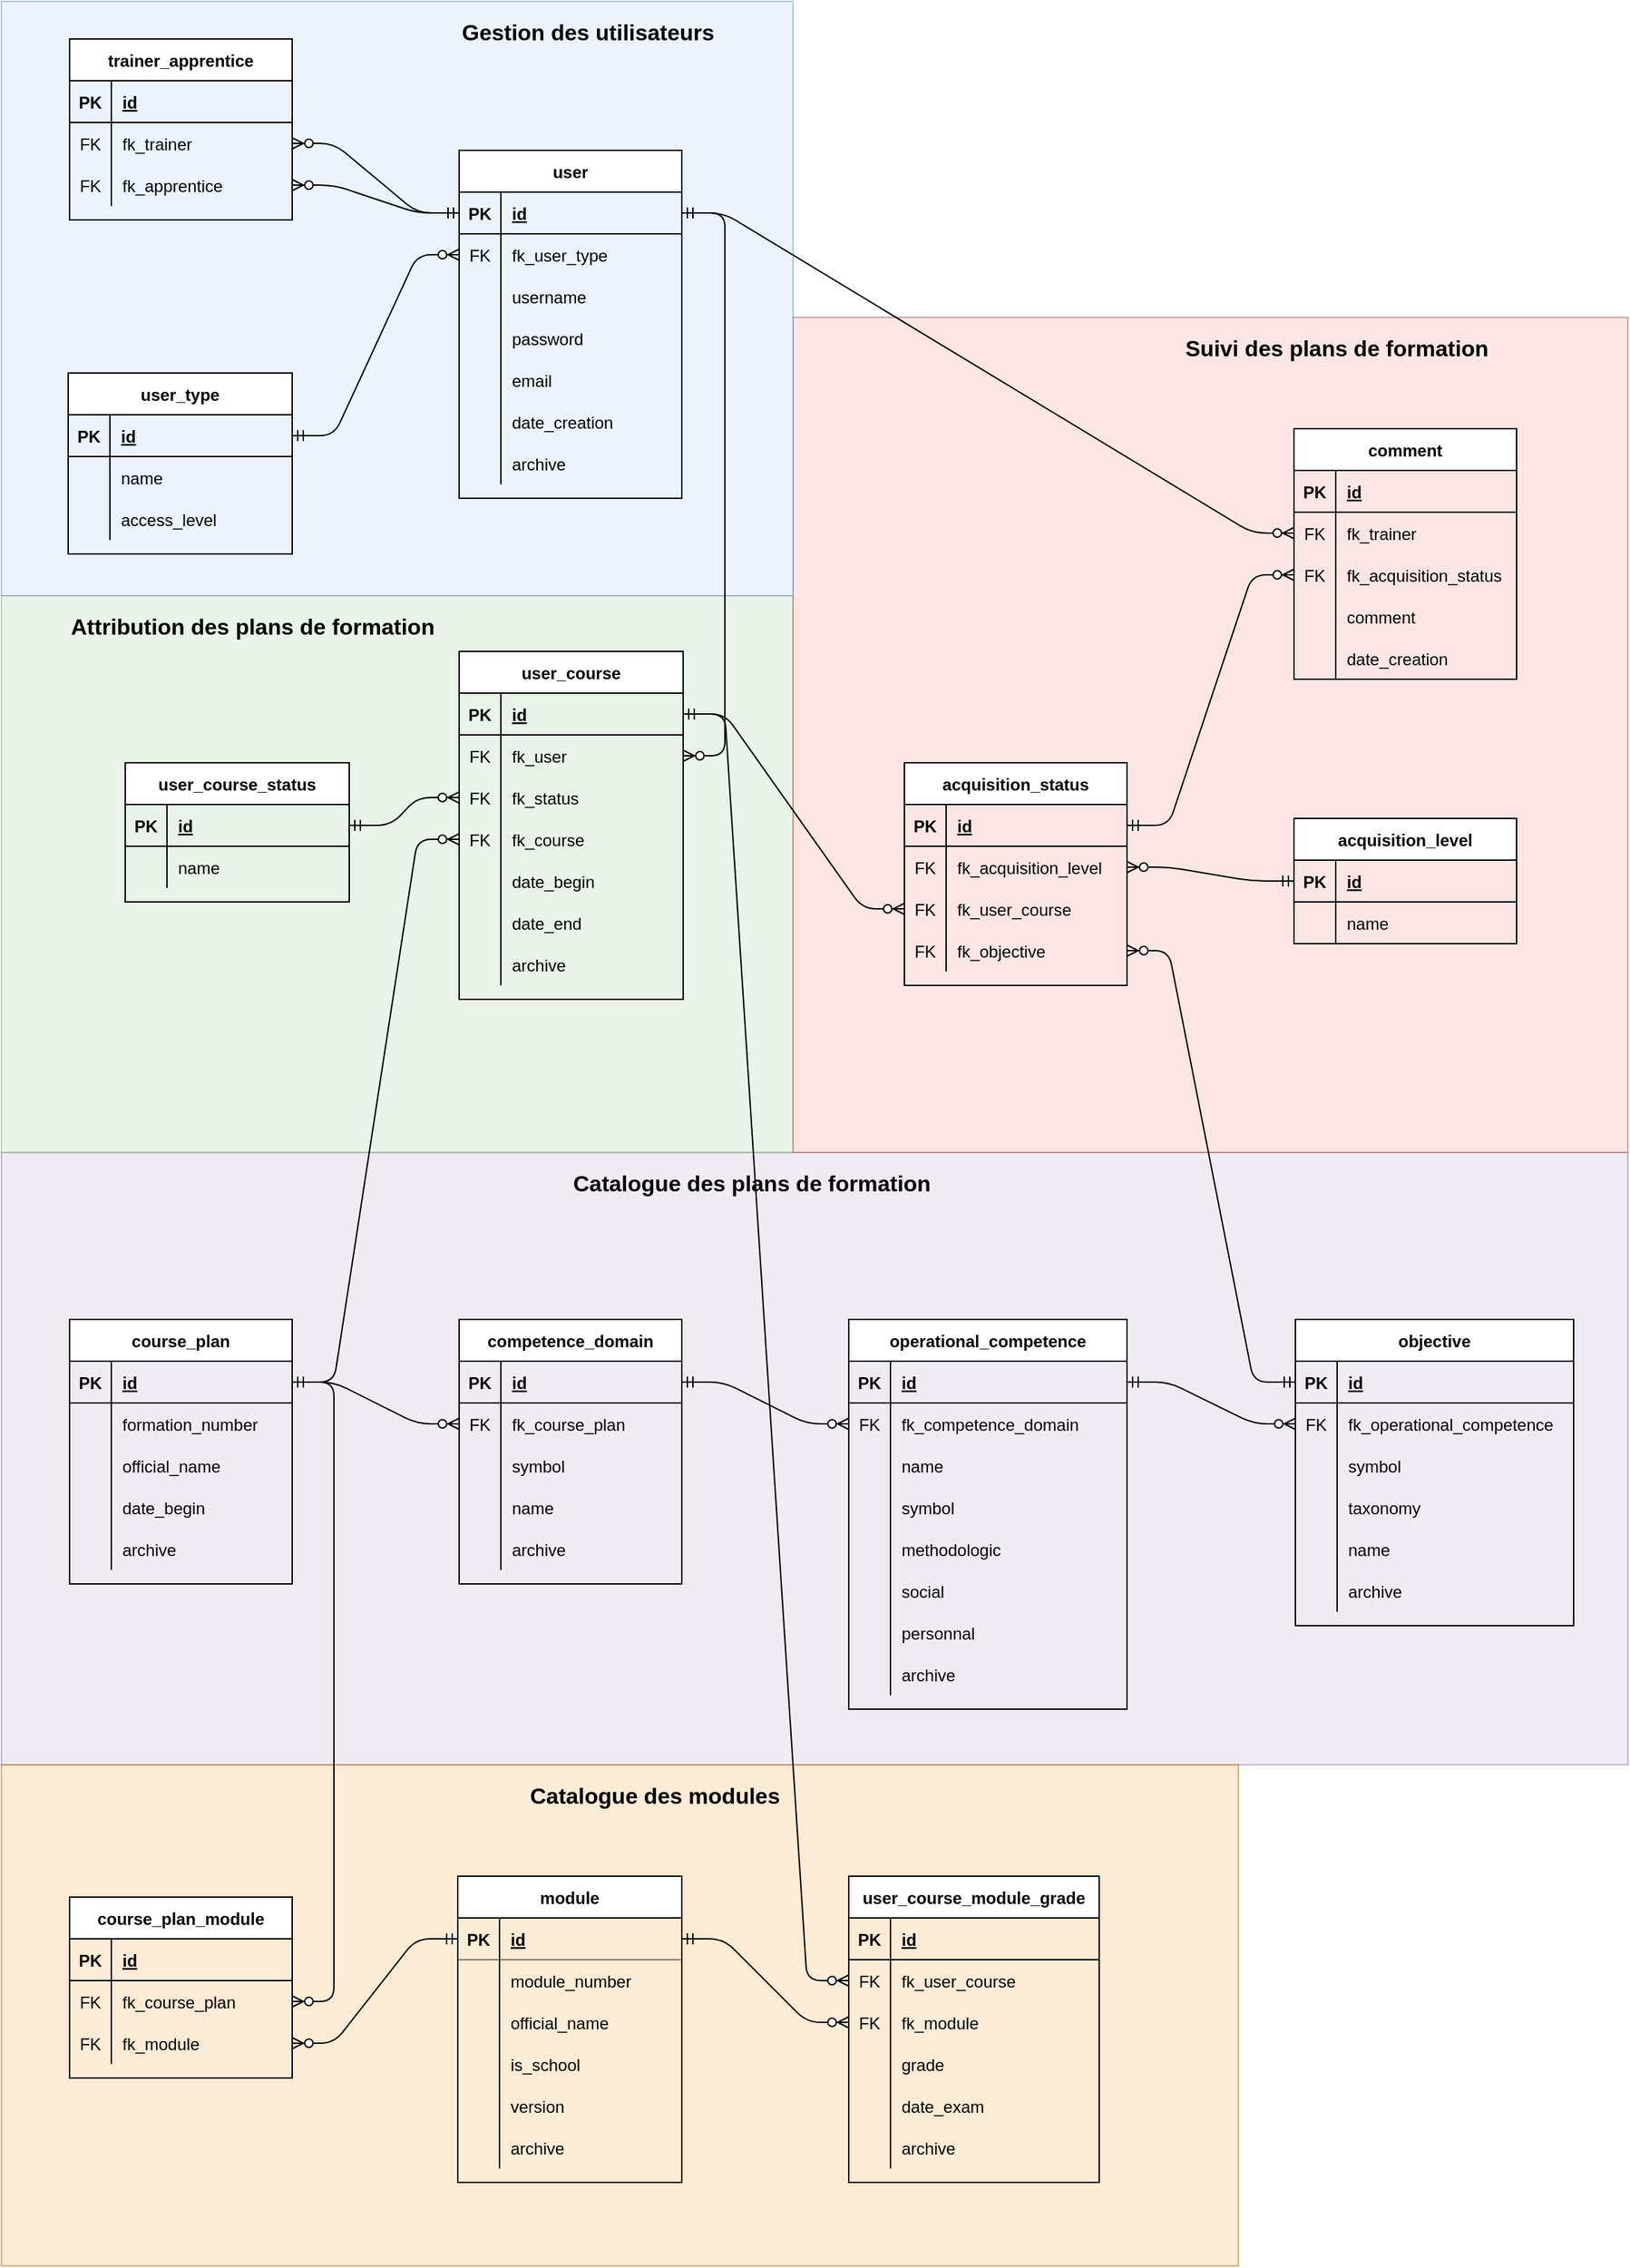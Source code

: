 <mxfile version="18.0.2" type="device"><diagram id="nrFtZgHq6ZsVmek2zuGJ" name="Page-1"><mxGraphModel dx="2591" dy="1598" grid="1" gridSize="10" guides="1" tooltips="1" connect="1" arrows="1" fold="1" page="1" pageScale="1" pageWidth="1169" pageHeight="827" math="0" shadow="0"><root><mxCell id="0"/><mxCell id="1" parent="0"/><mxCell id="5o8P5nD-2goWZ9Rq4ehd-6" value="" style="rounded=0;whiteSpace=wrap;html=1;fillColor=#e1d5e7;strokeColor=#9673a6;opacity=50;" parent="1" vertex="1"><mxGeometry x="-1169" width="1169" height="440" as="geometry"/></mxCell><mxCell id="5o8P5nD-2goWZ9Rq4ehd-5" value="" style="rounded=0;whiteSpace=wrap;html=1;fillColor=#d5e8d4;strokeColor=#82b366;opacity=50;" parent="1" vertex="1"><mxGeometry x="-1169" y="-400" width="569" height="400" as="geometry"/></mxCell><mxCell id="TRs-lFAUs9j5GoZxBY2p-140" value="user_course" style="shape=table;startSize=30;container=1;collapsible=1;childLayout=tableLayout;fixedRows=1;rowLines=0;fontStyle=1;align=center;resizeLast=1;" parent="1" vertex="1"><mxGeometry x="-840" y="-360" width="161" height="250" as="geometry"/></mxCell><mxCell id="TRs-lFAUs9j5GoZxBY2p-141" value="" style="shape=partialRectangle;collapsible=0;dropTarget=0;pointerEvents=0;fillColor=none;top=0;left=0;bottom=1;right=0;points=[[0,0.5],[1,0.5]];portConstraint=eastwest;" parent="TRs-lFAUs9j5GoZxBY2p-140" vertex="1"><mxGeometry y="30" width="161" height="30" as="geometry"/></mxCell><mxCell id="TRs-lFAUs9j5GoZxBY2p-142" value="PK" style="shape=partialRectangle;connectable=0;fillColor=none;top=0;left=0;bottom=0;right=0;fontStyle=1;overflow=hidden;" parent="TRs-lFAUs9j5GoZxBY2p-141" vertex="1"><mxGeometry width="30" height="30" as="geometry"/></mxCell><mxCell id="TRs-lFAUs9j5GoZxBY2p-143" value="id" style="shape=partialRectangle;connectable=0;fillColor=none;top=0;left=0;bottom=0;right=0;align=left;spacingLeft=6;fontStyle=5;overflow=hidden;" parent="TRs-lFAUs9j5GoZxBY2p-141" vertex="1"><mxGeometry x="30" width="131" height="30" as="geometry"/></mxCell><mxCell id="TRs-lFAUs9j5GoZxBY2p-153" value="" style="shape=partialRectangle;collapsible=0;dropTarget=0;pointerEvents=0;fillColor=none;top=0;left=0;bottom=0;right=0;points=[[0,0.5],[1,0.5]];portConstraint=eastwest;" parent="TRs-lFAUs9j5GoZxBY2p-140" vertex="1"><mxGeometry y="60" width="161" height="30" as="geometry"/></mxCell><mxCell id="TRs-lFAUs9j5GoZxBY2p-154" value="FK" style="shape=partialRectangle;connectable=0;fillColor=none;top=0;left=0;bottom=0;right=0;fontStyle=0;overflow=hidden;" parent="TRs-lFAUs9j5GoZxBY2p-153" vertex="1"><mxGeometry width="30" height="30" as="geometry"/></mxCell><mxCell id="TRs-lFAUs9j5GoZxBY2p-155" value="fk_user" style="shape=partialRectangle;connectable=0;fillColor=none;top=0;left=0;bottom=0;right=0;align=left;spacingLeft=6;fontStyle=0;overflow=hidden;" parent="TRs-lFAUs9j5GoZxBY2p-153" vertex="1"><mxGeometry x="30" width="131" height="30" as="geometry"/></mxCell><mxCell id="TRs-lFAUs9j5GoZxBY2p-159" value="" style="shape=partialRectangle;collapsible=0;dropTarget=0;pointerEvents=0;fillColor=none;top=0;left=0;bottom=0;right=0;points=[[0,0.5],[1,0.5]];portConstraint=eastwest;" parent="TRs-lFAUs9j5GoZxBY2p-140" vertex="1"><mxGeometry y="90" width="161" height="30" as="geometry"/></mxCell><mxCell id="TRs-lFAUs9j5GoZxBY2p-160" value="FK" style="shape=partialRectangle;connectable=0;fillColor=none;top=0;left=0;bottom=0;right=0;fontStyle=0;overflow=hidden;" parent="TRs-lFAUs9j5GoZxBY2p-159" vertex="1"><mxGeometry width="30" height="30" as="geometry"/></mxCell><mxCell id="TRs-lFAUs9j5GoZxBY2p-161" value="fk_status" style="shape=partialRectangle;connectable=0;fillColor=none;top=0;left=0;bottom=0;right=0;align=left;spacingLeft=6;fontStyle=0;overflow=hidden;" parent="TRs-lFAUs9j5GoZxBY2p-159" vertex="1"><mxGeometry x="30" width="131" height="30" as="geometry"/></mxCell><mxCell id="TRs-lFAUs9j5GoZxBY2p-156" value="" style="shape=partialRectangle;collapsible=0;dropTarget=0;pointerEvents=0;fillColor=none;top=0;left=0;bottom=0;right=0;points=[[0,0.5],[1,0.5]];portConstraint=eastwest;" parent="TRs-lFAUs9j5GoZxBY2p-140" vertex="1"><mxGeometry y="120" width="161" height="30" as="geometry"/></mxCell><mxCell id="TRs-lFAUs9j5GoZxBY2p-157" value="FK" style="shape=partialRectangle;connectable=0;fillColor=none;top=0;left=0;bottom=0;right=0;fontStyle=0;overflow=hidden;" parent="TRs-lFAUs9j5GoZxBY2p-156" vertex="1"><mxGeometry width="30" height="30" as="geometry"/></mxCell><mxCell id="TRs-lFAUs9j5GoZxBY2p-158" value="fk_course" style="shape=partialRectangle;connectable=0;fillColor=none;top=0;left=0;bottom=0;right=0;align=left;spacingLeft=6;fontStyle=0;overflow=hidden;" parent="TRs-lFAUs9j5GoZxBY2p-156" vertex="1"><mxGeometry x="30" width="131" height="30" as="geometry"/></mxCell><mxCell id="TRs-lFAUs9j5GoZxBY2p-144" value="" style="shape=partialRectangle;collapsible=0;dropTarget=0;pointerEvents=0;fillColor=none;top=0;left=0;bottom=0;right=0;points=[[0,0.5],[1,0.5]];portConstraint=eastwest;" parent="TRs-lFAUs9j5GoZxBY2p-140" vertex="1"><mxGeometry y="150" width="161" height="30" as="geometry"/></mxCell><mxCell id="TRs-lFAUs9j5GoZxBY2p-145" value="" style="shape=partialRectangle;connectable=0;fillColor=none;top=0;left=0;bottom=0;right=0;editable=1;overflow=hidden;" parent="TRs-lFAUs9j5GoZxBY2p-144" vertex="1"><mxGeometry width="30" height="30" as="geometry"/></mxCell><mxCell id="TRs-lFAUs9j5GoZxBY2p-146" value="date_begin" style="shape=partialRectangle;connectable=0;fillColor=none;top=0;left=0;bottom=0;right=0;align=left;spacingLeft=6;overflow=hidden;" parent="TRs-lFAUs9j5GoZxBY2p-144" vertex="1"><mxGeometry x="30" width="131" height="30" as="geometry"/></mxCell><mxCell id="TRs-lFAUs9j5GoZxBY2p-147" value="" style="shape=partialRectangle;collapsible=0;dropTarget=0;pointerEvents=0;fillColor=none;top=0;left=0;bottom=0;right=0;points=[[0,0.5],[1,0.5]];portConstraint=eastwest;" parent="TRs-lFAUs9j5GoZxBY2p-140" vertex="1"><mxGeometry y="180" width="161" height="30" as="geometry"/></mxCell><mxCell id="TRs-lFAUs9j5GoZxBY2p-148" value="" style="shape=partialRectangle;connectable=0;fillColor=none;top=0;left=0;bottom=0;right=0;editable=1;overflow=hidden;" parent="TRs-lFAUs9j5GoZxBY2p-147" vertex="1"><mxGeometry width="30" height="30" as="geometry"/></mxCell><mxCell id="TRs-lFAUs9j5GoZxBY2p-149" value="date_end" style="shape=partialRectangle;connectable=0;fillColor=none;top=0;left=0;bottom=0;right=0;align=left;spacingLeft=6;overflow=hidden;" parent="TRs-lFAUs9j5GoZxBY2p-147" vertex="1"><mxGeometry x="30" width="131" height="30" as="geometry"/></mxCell><mxCell id="TRs-lFAUs9j5GoZxBY2p-150" value="" style="shape=partialRectangle;collapsible=0;dropTarget=0;pointerEvents=0;fillColor=none;top=0;left=0;bottom=0;right=0;points=[[0,0.5],[1,0.5]];portConstraint=eastwest;" parent="TRs-lFAUs9j5GoZxBY2p-140" vertex="1"><mxGeometry y="210" width="161" height="30" as="geometry"/></mxCell><mxCell id="TRs-lFAUs9j5GoZxBY2p-151" value="" style="shape=partialRectangle;connectable=0;fillColor=none;top=0;left=0;bottom=0;right=0;editable=1;overflow=hidden;" parent="TRs-lFAUs9j5GoZxBY2p-150" vertex="1"><mxGeometry width="30" height="30" as="geometry"/></mxCell><mxCell id="TRs-lFAUs9j5GoZxBY2p-152" value="archive" style="shape=partialRectangle;connectable=0;fillColor=none;top=0;left=0;bottom=0;right=0;align=left;spacingLeft=6;overflow=hidden;" parent="TRs-lFAUs9j5GoZxBY2p-150" vertex="1"><mxGeometry x="30" width="131" height="30" as="geometry"/></mxCell><mxCell id="5o8P5nD-2goWZ9Rq4ehd-3" value="" style="rounded=0;whiteSpace=wrap;html=1;fillColor=#f8cecc;strokeColor=#b85450;opacity=50;" parent="1" vertex="1"><mxGeometry x="-600" y="-600" width="600" height="600" as="geometry"/></mxCell><mxCell id="5o8P5nD-2goWZ9Rq4ehd-2" value="" style="rounded=0;whiteSpace=wrap;html=1;fillColor=#dae8fc;strokeColor=#6c8ebf;opacity=50;" parent="1" vertex="1"><mxGeometry x="-1169" y="-827" width="569" height="427" as="geometry"/></mxCell><mxCell id="-QQITjNCen39ZFEGmMMH-3" value="" style="edgeStyle=entityRelationEdgeStyle;fontSize=12;html=1;endArrow=ERzeroToMany;endFill=1;startArrow=ERmandOne;startFill=0;" parent="1" source="TRs-lFAUs9j5GoZxBY2p-78" target="TRs-lFAUs9j5GoZxBY2p-116" edge="1"><mxGeometry width="100" height="100" relative="1" as="geometry"><mxPoint x="-861.87" y="-578.5" as="sourcePoint"/><mxPoint x="-859" y="-730" as="targetPoint"/></mxGeometry></mxCell><mxCell id="-QQITjNCen39ZFEGmMMH-4" value="" style="edgeStyle=entityRelationEdgeStyle;fontSize=12;html=1;endArrow=ERzeroToMany;endFill=1;startArrow=ERmandOne;startFill=0;" parent="1" source="TRs-lFAUs9j5GoZxBY2p-78" target="TRs-lFAUs9j5GoZxBY2p-119" edge="1"><mxGeometry width="100" height="100" relative="1" as="geometry"><mxPoint x="-861.87" y="-578.5" as="sourcePoint"/><mxPoint x="-959" y="-450" as="targetPoint"/></mxGeometry></mxCell><mxCell id="TRs-lFAUs9j5GoZxBY2p-1" value="acquisition_level" style="shape=table;startSize=30;container=1;collapsible=1;childLayout=tableLayout;fixedRows=1;rowLines=0;fontStyle=1;align=center;resizeLast=1;" parent="1" vertex="1"><mxGeometry x="-240" y="-240" width="160" height="90" as="geometry"/></mxCell><mxCell id="TRs-lFAUs9j5GoZxBY2p-2" value="" style="shape=partialRectangle;collapsible=0;dropTarget=0;pointerEvents=0;fillColor=none;top=0;left=0;bottom=1;right=0;points=[[0,0.5],[1,0.5]];portConstraint=eastwest;" parent="TRs-lFAUs9j5GoZxBY2p-1" vertex="1"><mxGeometry y="30" width="160" height="30" as="geometry"/></mxCell><mxCell id="TRs-lFAUs9j5GoZxBY2p-3" value="PK" style="shape=partialRectangle;connectable=0;fillColor=none;top=0;left=0;bottom=0;right=0;fontStyle=1;overflow=hidden;" parent="TRs-lFAUs9j5GoZxBY2p-2" vertex="1"><mxGeometry width="30" height="30" as="geometry"/></mxCell><mxCell id="TRs-lFAUs9j5GoZxBY2p-4" value="id" style="shape=partialRectangle;connectable=0;fillColor=none;top=0;left=0;bottom=0;right=0;align=left;spacingLeft=6;fontStyle=5;overflow=hidden;" parent="TRs-lFAUs9j5GoZxBY2p-2" vertex="1"><mxGeometry x="30" width="130" height="30" as="geometry"/></mxCell><mxCell id="TRs-lFAUs9j5GoZxBY2p-5" value="" style="shape=partialRectangle;collapsible=0;dropTarget=0;pointerEvents=0;fillColor=none;top=0;left=0;bottom=0;right=0;points=[[0,0.5],[1,0.5]];portConstraint=eastwest;" parent="TRs-lFAUs9j5GoZxBY2p-1" vertex="1"><mxGeometry y="60" width="160" height="30" as="geometry"/></mxCell><mxCell id="TRs-lFAUs9j5GoZxBY2p-6" value="" style="shape=partialRectangle;connectable=0;fillColor=none;top=0;left=0;bottom=0;right=0;editable=1;overflow=hidden;" parent="TRs-lFAUs9j5GoZxBY2p-5" vertex="1"><mxGeometry width="30" height="30" as="geometry"/></mxCell><mxCell id="TRs-lFAUs9j5GoZxBY2p-7" value="name" style="shape=partialRectangle;connectable=0;fillColor=none;top=0;left=0;bottom=0;right=0;align=left;spacingLeft=6;overflow=hidden;" parent="TRs-lFAUs9j5GoZxBY2p-5" vertex="1"><mxGeometry x="30" width="130" height="30" as="geometry"/></mxCell><mxCell id="TRs-lFAUs9j5GoZxBY2p-14" value="" style="edgeStyle=entityRelationEdgeStyle;fontSize=12;html=1;endArrow=ERmandOne;startArrow=ERzeroToMany;startFill=1;" parent="1" source="TRs-lFAUs9j5GoZxBY2p-59" target="TRs-lFAUs9j5GoZxBY2p-2" edge="1"><mxGeometry width="100" height="100" relative="1" as="geometry"><mxPoint x="-459" y="-240" as="sourcePoint"/><mxPoint x="-249" y="-610" as="targetPoint"/></mxGeometry></mxCell><mxCell id="TRs-lFAUs9j5GoZxBY2p-15" value="comment" style="shape=table;startSize=30;container=1;collapsible=1;childLayout=tableLayout;fixedRows=1;rowLines=0;fontStyle=1;align=center;resizeLast=1;" parent="1" vertex="1"><mxGeometry x="-240" y="-520" width="160" height="180" as="geometry"/></mxCell><mxCell id="TRs-lFAUs9j5GoZxBY2p-16" value="" style="shape=partialRectangle;collapsible=0;dropTarget=0;pointerEvents=0;fillColor=none;top=0;left=0;bottom=1;right=0;points=[[0,0.5],[1,0.5]];portConstraint=eastwest;" parent="TRs-lFAUs9j5GoZxBY2p-15" vertex="1"><mxGeometry y="30" width="160" height="30" as="geometry"/></mxCell><mxCell id="TRs-lFAUs9j5GoZxBY2p-17" value="PK" style="shape=partialRectangle;connectable=0;fillColor=none;top=0;left=0;bottom=0;right=0;fontStyle=1;overflow=hidden;" parent="TRs-lFAUs9j5GoZxBY2p-16" vertex="1"><mxGeometry width="30" height="30" as="geometry"/></mxCell><mxCell id="TRs-lFAUs9j5GoZxBY2p-18" value="id" style="shape=partialRectangle;connectable=0;fillColor=none;top=0;left=0;bottom=0;right=0;align=left;spacingLeft=6;fontStyle=5;overflow=hidden;" parent="TRs-lFAUs9j5GoZxBY2p-16" vertex="1"><mxGeometry x="30" width="130" height="30" as="geometry"/></mxCell><mxCell id="TRs-lFAUs9j5GoZxBY2p-29" value="" style="shape=partialRectangle;collapsible=0;dropTarget=0;pointerEvents=0;fillColor=none;top=0;left=0;bottom=0;right=0;points=[[0,0.5],[1,0.5]];portConstraint=eastwest;" parent="TRs-lFAUs9j5GoZxBY2p-15" vertex="1"><mxGeometry y="60" width="160" height="30" as="geometry"/></mxCell><mxCell id="TRs-lFAUs9j5GoZxBY2p-30" value="FK" style="shape=partialRectangle;connectable=0;fillColor=none;top=0;left=0;bottom=0;right=0;fontStyle=0;overflow=hidden;" parent="TRs-lFAUs9j5GoZxBY2p-29" vertex="1"><mxGeometry width="30" height="30" as="geometry"/></mxCell><mxCell id="TRs-lFAUs9j5GoZxBY2p-31" value="fk_trainer" style="shape=partialRectangle;connectable=0;fillColor=none;top=0;left=0;bottom=0;right=0;align=left;spacingLeft=6;fontStyle=0;overflow=hidden;" parent="TRs-lFAUs9j5GoZxBY2p-29" vertex="1"><mxGeometry x="30" width="130" height="30" as="geometry"/></mxCell><mxCell id="TRs-lFAUs9j5GoZxBY2p-32" value="" style="shape=partialRectangle;collapsible=0;dropTarget=0;pointerEvents=0;fillColor=none;top=0;left=0;bottom=0;right=0;points=[[0,0.5],[1,0.5]];portConstraint=eastwest;" parent="TRs-lFAUs9j5GoZxBY2p-15" vertex="1"><mxGeometry y="90" width="160" height="30" as="geometry"/></mxCell><mxCell id="TRs-lFAUs9j5GoZxBY2p-33" value="FK" style="shape=partialRectangle;connectable=0;fillColor=none;top=0;left=0;bottom=0;right=0;fontStyle=0;overflow=hidden;" parent="TRs-lFAUs9j5GoZxBY2p-32" vertex="1"><mxGeometry width="30" height="30" as="geometry"/></mxCell><mxCell id="TRs-lFAUs9j5GoZxBY2p-34" value="fk_acquisition_status" style="shape=partialRectangle;connectable=0;fillColor=none;top=0;left=0;bottom=0;right=0;align=left;spacingLeft=6;fontStyle=0;overflow=hidden;" parent="TRs-lFAUs9j5GoZxBY2p-32" vertex="1"><mxGeometry x="30" width="130" height="30" as="geometry"/></mxCell><mxCell id="TRs-lFAUs9j5GoZxBY2p-25" value="" style="shape=partialRectangle;collapsible=0;dropTarget=0;pointerEvents=0;fillColor=none;top=0;left=0;bottom=0;right=0;points=[[0,0.5],[1,0.5]];portConstraint=eastwest;" parent="TRs-lFAUs9j5GoZxBY2p-15" vertex="1"><mxGeometry y="120" width="160" height="30" as="geometry"/></mxCell><mxCell id="TRs-lFAUs9j5GoZxBY2p-26" value="" style="shape=partialRectangle;connectable=0;fillColor=none;top=0;left=0;bottom=0;right=0;editable=1;overflow=hidden;" parent="TRs-lFAUs9j5GoZxBY2p-25" vertex="1"><mxGeometry width="30" height="30" as="geometry"/></mxCell><mxCell id="TRs-lFAUs9j5GoZxBY2p-27" value="comment" style="shape=partialRectangle;connectable=0;fillColor=none;top=0;left=0;bottom=0;right=0;align=left;spacingLeft=6;overflow=hidden;" parent="TRs-lFAUs9j5GoZxBY2p-25" vertex="1"><mxGeometry x="30" width="130" height="30" as="geometry"/></mxCell><mxCell id="TRs-lFAUs9j5GoZxBY2p-35" value="" style="shape=partialRectangle;collapsible=0;dropTarget=0;pointerEvents=0;fillColor=none;top=0;left=0;bottom=0;right=0;points=[[0,0.5],[1,0.5]];portConstraint=eastwest;" parent="TRs-lFAUs9j5GoZxBY2p-15" vertex="1"><mxGeometry y="150" width="160" height="30" as="geometry"/></mxCell><mxCell id="TRs-lFAUs9j5GoZxBY2p-36" value="" style="shape=partialRectangle;connectable=0;fillColor=none;top=0;left=0;bottom=0;right=0;editable=1;overflow=hidden;" parent="TRs-lFAUs9j5GoZxBY2p-35" vertex="1"><mxGeometry width="30" height="30" as="geometry"/></mxCell><mxCell id="TRs-lFAUs9j5GoZxBY2p-37" value="date_creation" style="shape=partialRectangle;connectable=0;fillColor=none;top=0;left=0;bottom=0;right=0;align=left;spacingLeft=6;overflow=hidden;" parent="TRs-lFAUs9j5GoZxBY2p-35" vertex="1"><mxGeometry x="30" width="130" height="30" as="geometry"/></mxCell><mxCell id="TRs-lFAUs9j5GoZxBY2p-39" value="" style="edgeStyle=entityRelationEdgeStyle;fontSize=12;html=1;endArrow=ERzeroToMany;startArrow=ERmandOne;" parent="1" source="TRs-lFAUs9j5GoZxBY2p-78" target="TRs-lFAUs9j5GoZxBY2p-29" edge="1"><mxGeometry width="100" height="100" relative="1" as="geometry"><mxPoint x="-579" y="-680" as="sourcePoint"/><mxPoint x="-479" y="-780" as="targetPoint"/></mxGeometry></mxCell><mxCell id="TRs-lFAUs9j5GoZxBY2p-40" value="acquisition_status" style="shape=table;startSize=30;container=1;collapsible=1;childLayout=tableLayout;fixedRows=1;rowLines=0;fontStyle=1;align=center;resizeLast=1;" parent="1" vertex="1"><mxGeometry x="-520" y="-280" width="160" height="160" as="geometry"/></mxCell><mxCell id="TRs-lFAUs9j5GoZxBY2p-41" value="" style="shape=partialRectangle;collapsible=0;dropTarget=0;pointerEvents=0;fillColor=none;top=0;left=0;bottom=1;right=0;points=[[0,0.5],[1,0.5]];portConstraint=eastwest;" parent="TRs-lFAUs9j5GoZxBY2p-40" vertex="1"><mxGeometry y="30" width="160" height="30" as="geometry"/></mxCell><mxCell id="TRs-lFAUs9j5GoZxBY2p-42" value="PK" style="shape=partialRectangle;connectable=0;fillColor=none;top=0;left=0;bottom=0;right=0;fontStyle=1;overflow=hidden;" parent="TRs-lFAUs9j5GoZxBY2p-41" vertex="1"><mxGeometry width="30" height="30" as="geometry"/></mxCell><mxCell id="TRs-lFAUs9j5GoZxBY2p-43" value="id" style="shape=partialRectangle;connectable=0;fillColor=none;top=0;left=0;bottom=0;right=0;align=left;spacingLeft=6;fontStyle=5;overflow=hidden;" parent="TRs-lFAUs9j5GoZxBY2p-41" vertex="1"><mxGeometry x="30" width="130" height="30" as="geometry"/></mxCell><mxCell id="TRs-lFAUs9j5GoZxBY2p-59" value="" style="shape=partialRectangle;collapsible=0;dropTarget=0;pointerEvents=0;fillColor=none;top=0;left=0;bottom=0;right=0;points=[[0,0.5],[1,0.5]];portConstraint=eastwest;" parent="TRs-lFAUs9j5GoZxBY2p-40" vertex="1"><mxGeometry y="60" width="160" height="30" as="geometry"/></mxCell><mxCell id="TRs-lFAUs9j5GoZxBY2p-60" value="FK" style="shape=partialRectangle;connectable=0;fillColor=none;top=0;left=0;bottom=0;right=0;fontStyle=0;overflow=hidden;" parent="TRs-lFAUs9j5GoZxBY2p-59" vertex="1"><mxGeometry width="30" height="30" as="geometry"/></mxCell><mxCell id="TRs-lFAUs9j5GoZxBY2p-61" value="fk_acquisition_level" style="shape=partialRectangle;connectable=0;fillColor=none;top=0;left=0;bottom=0;right=0;align=left;spacingLeft=6;fontStyle=0;overflow=hidden;" parent="TRs-lFAUs9j5GoZxBY2p-59" vertex="1"><mxGeometry x="30" width="130" height="30" as="geometry"/></mxCell><mxCell id="TRs-lFAUs9j5GoZxBY2p-56" value="" style="shape=partialRectangle;collapsible=0;dropTarget=0;pointerEvents=0;fillColor=none;top=0;left=0;bottom=0;right=0;points=[[0,0.5],[1,0.5]];portConstraint=eastwest;" parent="TRs-lFAUs9j5GoZxBY2p-40" vertex="1"><mxGeometry y="90" width="160" height="30" as="geometry"/></mxCell><mxCell id="TRs-lFAUs9j5GoZxBY2p-57" value="FK" style="shape=partialRectangle;connectable=0;fillColor=none;top=0;left=0;bottom=0;right=0;fontStyle=0;overflow=hidden;" parent="TRs-lFAUs9j5GoZxBY2p-56" vertex="1"><mxGeometry width="30" height="30" as="geometry"/></mxCell><mxCell id="TRs-lFAUs9j5GoZxBY2p-58" value="fk_user_course" style="shape=partialRectangle;connectable=0;fillColor=none;top=0;left=0;bottom=0;right=0;align=left;spacingLeft=6;fontStyle=0;overflow=hidden;" parent="TRs-lFAUs9j5GoZxBY2p-56" vertex="1"><mxGeometry x="30" width="130" height="30" as="geometry"/></mxCell><mxCell id="TRs-lFAUs9j5GoZxBY2p-53" value="" style="shape=partialRectangle;collapsible=0;dropTarget=0;pointerEvents=0;fillColor=none;top=0;left=0;bottom=0;right=0;points=[[0,0.5],[1,0.5]];portConstraint=eastwest;" parent="TRs-lFAUs9j5GoZxBY2p-40" vertex="1"><mxGeometry y="120" width="160" height="30" as="geometry"/></mxCell><mxCell id="TRs-lFAUs9j5GoZxBY2p-54" value="FK" style="shape=partialRectangle;connectable=0;fillColor=none;top=0;left=0;bottom=0;right=0;fontStyle=0;overflow=hidden;" parent="TRs-lFAUs9j5GoZxBY2p-53" vertex="1"><mxGeometry width="30" height="30" as="geometry"/></mxCell><mxCell id="TRs-lFAUs9j5GoZxBY2p-55" value="fk_objective" style="shape=partialRectangle;connectable=0;fillColor=none;top=0;left=0;bottom=0;right=0;align=left;spacingLeft=6;fontStyle=0;overflow=hidden;" parent="TRs-lFAUs9j5GoZxBY2p-53" vertex="1"><mxGeometry x="30" width="130" height="30" as="geometry"/></mxCell><mxCell id="TRs-lFAUs9j5GoZxBY2p-63" value="" style="edgeStyle=entityRelationEdgeStyle;fontSize=12;html=1;endArrow=ERzeroToMany;startArrow=ERmandOne;" parent="1" source="TRs-lFAUs9j5GoZxBY2p-41" target="TRs-lFAUs9j5GoZxBY2p-32" edge="1"><mxGeometry width="100" height="100" relative="1" as="geometry"><mxPoint x="-489" y="-469.5" as="sourcePoint"/><mxPoint x="-469" y="-579.5" as="targetPoint"/></mxGeometry></mxCell><mxCell id="TRs-lFAUs9j5GoZxBY2p-64" value="user_type" style="shape=table;startSize=30;container=1;collapsible=1;childLayout=tableLayout;fixedRows=1;rowLines=0;fontStyle=1;align=center;resizeLast=1;" parent="1" vertex="1"><mxGeometry x="-1121" y="-560" width="161" height="130" as="geometry"/></mxCell><mxCell id="TRs-lFAUs9j5GoZxBY2p-65" value="" style="shape=partialRectangle;collapsible=0;dropTarget=0;pointerEvents=0;fillColor=none;top=0;left=0;bottom=1;right=0;points=[[0,0.5],[1,0.5]];portConstraint=eastwest;" parent="TRs-lFAUs9j5GoZxBY2p-64" vertex="1"><mxGeometry y="30" width="161" height="30" as="geometry"/></mxCell><mxCell id="TRs-lFAUs9j5GoZxBY2p-66" value="PK" style="shape=partialRectangle;connectable=0;fillColor=none;top=0;left=0;bottom=0;right=0;fontStyle=1;overflow=hidden;" parent="TRs-lFAUs9j5GoZxBY2p-65" vertex="1"><mxGeometry width="30" height="30" as="geometry"/></mxCell><mxCell id="TRs-lFAUs9j5GoZxBY2p-67" value="id" style="shape=partialRectangle;connectable=0;fillColor=none;top=0;left=0;bottom=0;right=0;align=left;spacingLeft=6;fontStyle=5;overflow=hidden;" parent="TRs-lFAUs9j5GoZxBY2p-65" vertex="1"><mxGeometry x="30" width="131" height="30" as="geometry"/></mxCell><mxCell id="TRs-lFAUs9j5GoZxBY2p-68" value="" style="shape=partialRectangle;collapsible=0;dropTarget=0;pointerEvents=0;fillColor=none;top=0;left=0;bottom=0;right=0;points=[[0,0.5],[1,0.5]];portConstraint=eastwest;" parent="TRs-lFAUs9j5GoZxBY2p-64" vertex="1"><mxGeometry y="60" width="161" height="30" as="geometry"/></mxCell><mxCell id="TRs-lFAUs9j5GoZxBY2p-69" value="" style="shape=partialRectangle;connectable=0;fillColor=none;top=0;left=0;bottom=0;right=0;editable=1;overflow=hidden;" parent="TRs-lFAUs9j5GoZxBY2p-68" vertex="1"><mxGeometry width="30" height="30" as="geometry"/></mxCell><mxCell id="TRs-lFAUs9j5GoZxBY2p-70" value="name" style="shape=partialRectangle;connectable=0;fillColor=none;top=0;left=0;bottom=0;right=0;align=left;spacingLeft=6;overflow=hidden;" parent="TRs-lFAUs9j5GoZxBY2p-68" vertex="1"><mxGeometry x="30" width="131" height="30" as="geometry"/></mxCell><mxCell id="TRs-lFAUs9j5GoZxBY2p-71" value="" style="shape=partialRectangle;collapsible=0;dropTarget=0;pointerEvents=0;fillColor=none;top=0;left=0;bottom=0;right=0;points=[[0,0.5],[1,0.5]];portConstraint=eastwest;" parent="TRs-lFAUs9j5GoZxBY2p-64" vertex="1"><mxGeometry y="90" width="161" height="30" as="geometry"/></mxCell><mxCell id="TRs-lFAUs9j5GoZxBY2p-72" value="" style="shape=partialRectangle;connectable=0;fillColor=none;top=0;left=0;bottom=0;right=0;editable=1;overflow=hidden;" parent="TRs-lFAUs9j5GoZxBY2p-71" vertex="1"><mxGeometry width="30" height="30" as="geometry"/></mxCell><mxCell id="TRs-lFAUs9j5GoZxBY2p-73" value="access_level" style="shape=partialRectangle;connectable=0;fillColor=none;top=0;left=0;bottom=0;right=0;align=left;spacingLeft=6;overflow=hidden;" parent="TRs-lFAUs9j5GoZxBY2p-71" vertex="1"><mxGeometry x="30" width="131" height="30" as="geometry"/></mxCell><mxCell id="TRs-lFAUs9j5GoZxBY2p-77" value="user" style="shape=table;startSize=30;container=1;collapsible=1;childLayout=tableLayout;fixedRows=1;rowLines=0;fontStyle=1;align=center;resizeLast=1;" parent="1" vertex="1"><mxGeometry x="-840" y="-720" width="160" height="250" as="geometry"><mxRectangle y="40" width="60" height="30" as="alternateBounds"/></mxGeometry></mxCell><mxCell id="TRs-lFAUs9j5GoZxBY2p-78" value="" style="shape=partialRectangle;collapsible=0;dropTarget=0;pointerEvents=0;fillColor=none;top=0;left=0;bottom=1;right=0;points=[[0,0.5],[1,0.5]];portConstraint=eastwest;" parent="TRs-lFAUs9j5GoZxBY2p-77" vertex="1"><mxGeometry y="30" width="160" height="30" as="geometry"/></mxCell><mxCell id="TRs-lFAUs9j5GoZxBY2p-79" value="PK" style="shape=partialRectangle;connectable=0;fillColor=none;top=0;left=0;bottom=0;right=0;fontStyle=1;overflow=hidden;" parent="TRs-lFAUs9j5GoZxBY2p-78" vertex="1"><mxGeometry width="30" height="30" as="geometry"/></mxCell><mxCell id="TRs-lFAUs9j5GoZxBY2p-80" value="id" style="shape=partialRectangle;connectable=0;fillColor=none;top=0;left=0;bottom=0;right=0;align=left;spacingLeft=6;fontStyle=5;overflow=hidden;" parent="TRs-lFAUs9j5GoZxBY2p-78" vertex="1"><mxGeometry x="30" width="130" height="30" as="geometry"/></mxCell><mxCell id="TRs-lFAUs9j5GoZxBY2p-94" value="" style="shape=partialRectangle;collapsible=0;dropTarget=0;pointerEvents=0;fillColor=none;top=0;left=0;bottom=0;right=0;points=[[0,0.5],[1,0.5]];portConstraint=eastwest;" parent="TRs-lFAUs9j5GoZxBY2p-77" vertex="1"><mxGeometry y="60" width="160" height="30" as="geometry"/></mxCell><mxCell id="TRs-lFAUs9j5GoZxBY2p-95" value="FK" style="shape=partialRectangle;connectable=0;fillColor=none;top=0;left=0;bottom=0;right=0;fontStyle=0;overflow=hidden;" parent="TRs-lFAUs9j5GoZxBY2p-94" vertex="1"><mxGeometry width="30" height="30" as="geometry"/></mxCell><mxCell id="TRs-lFAUs9j5GoZxBY2p-96" value="fk_user_type" style="shape=partialRectangle;connectable=0;fillColor=none;top=0;left=0;bottom=0;right=0;align=left;spacingLeft=6;fontStyle=0;overflow=hidden;" parent="TRs-lFAUs9j5GoZxBY2p-94" vertex="1"><mxGeometry x="30" width="130" height="30" as="geometry"/></mxCell><mxCell id="TRs-lFAUs9j5GoZxBY2p-81" value="" style="shape=partialRectangle;collapsible=0;dropTarget=0;pointerEvents=0;fillColor=none;top=0;left=0;bottom=0;right=0;points=[[0,0.5],[1,0.5]];portConstraint=eastwest;" parent="TRs-lFAUs9j5GoZxBY2p-77" vertex="1"><mxGeometry y="90" width="160" height="30" as="geometry"/></mxCell><mxCell id="TRs-lFAUs9j5GoZxBY2p-82" value="" style="shape=partialRectangle;connectable=0;fillColor=none;top=0;left=0;bottom=0;right=0;editable=1;overflow=hidden;" parent="TRs-lFAUs9j5GoZxBY2p-81" vertex="1"><mxGeometry width="30" height="30" as="geometry"/></mxCell><mxCell id="TRs-lFAUs9j5GoZxBY2p-83" value="username" style="shape=partialRectangle;connectable=0;fillColor=none;top=0;left=0;bottom=0;right=0;align=left;spacingLeft=6;overflow=hidden;" parent="TRs-lFAUs9j5GoZxBY2p-81" vertex="1"><mxGeometry x="30" width="130" height="30" as="geometry"/></mxCell><mxCell id="TRs-lFAUs9j5GoZxBY2p-84" value="" style="shape=partialRectangle;collapsible=0;dropTarget=0;pointerEvents=0;fillColor=none;top=0;left=0;bottom=0;right=0;points=[[0,0.5],[1,0.5]];portConstraint=eastwest;" parent="TRs-lFAUs9j5GoZxBY2p-77" vertex="1"><mxGeometry y="120" width="160" height="30" as="geometry"/></mxCell><mxCell id="TRs-lFAUs9j5GoZxBY2p-85" value="" style="shape=partialRectangle;connectable=0;fillColor=none;top=0;left=0;bottom=0;right=0;editable=1;overflow=hidden;" parent="TRs-lFAUs9j5GoZxBY2p-84" vertex="1"><mxGeometry width="30" height="30" as="geometry"/></mxCell><mxCell id="TRs-lFAUs9j5GoZxBY2p-86" value="password" style="shape=partialRectangle;connectable=0;fillColor=none;top=0;left=0;bottom=0;right=0;align=left;spacingLeft=6;overflow=hidden;" parent="TRs-lFAUs9j5GoZxBY2p-84" vertex="1"><mxGeometry x="30" width="130" height="30" as="geometry"/></mxCell><mxCell id="JQ8qH1b1e8nwivfZgmos-1" value="" style="shape=partialRectangle;collapsible=0;dropTarget=0;pointerEvents=0;fillColor=none;top=0;left=0;bottom=0;right=0;points=[[0,0.5],[1,0.5]];portConstraint=eastwest;" parent="TRs-lFAUs9j5GoZxBY2p-77" vertex="1"><mxGeometry y="150" width="160" height="30" as="geometry"/></mxCell><mxCell id="JQ8qH1b1e8nwivfZgmos-2" value="" style="shape=partialRectangle;connectable=0;fillColor=none;top=0;left=0;bottom=0;right=0;editable=1;overflow=hidden;" parent="JQ8qH1b1e8nwivfZgmos-1" vertex="1"><mxGeometry width="30" height="30" as="geometry"/></mxCell><mxCell id="JQ8qH1b1e8nwivfZgmos-3" value="email" style="shape=partialRectangle;connectable=0;fillColor=none;top=0;left=0;bottom=0;right=0;align=left;spacingLeft=6;overflow=hidden;" parent="JQ8qH1b1e8nwivfZgmos-1" vertex="1"><mxGeometry x="30" width="130" height="30" as="geometry"/></mxCell><mxCell id="TRs-lFAUs9j5GoZxBY2p-87" value="" style="shape=partialRectangle;collapsible=0;dropTarget=0;pointerEvents=0;fillColor=none;top=0;left=0;bottom=0;right=0;points=[[0,0.5],[1,0.5]];portConstraint=eastwest;" parent="TRs-lFAUs9j5GoZxBY2p-77" vertex="1"><mxGeometry y="180" width="160" height="30" as="geometry"/></mxCell><mxCell id="TRs-lFAUs9j5GoZxBY2p-88" value="" style="shape=partialRectangle;connectable=0;fillColor=none;top=0;left=0;bottom=0;right=0;editable=1;overflow=hidden;" parent="TRs-lFAUs9j5GoZxBY2p-87" vertex="1"><mxGeometry width="30" height="30" as="geometry"/></mxCell><mxCell id="TRs-lFAUs9j5GoZxBY2p-89" value="date_creation" style="shape=partialRectangle;connectable=0;fillColor=none;top=0;left=0;bottom=0;right=0;align=left;spacingLeft=6;overflow=hidden;" parent="TRs-lFAUs9j5GoZxBY2p-87" vertex="1"><mxGeometry x="30" width="130" height="30" as="geometry"/></mxCell><mxCell id="TRs-lFAUs9j5GoZxBY2p-97" value="" style="shape=partialRectangle;collapsible=0;dropTarget=0;pointerEvents=0;fillColor=none;top=0;left=0;bottom=0;right=0;points=[[0,0.5],[1,0.5]];portConstraint=eastwest;" parent="TRs-lFAUs9j5GoZxBY2p-77" vertex="1"><mxGeometry y="210" width="160" height="30" as="geometry"/></mxCell><mxCell id="TRs-lFAUs9j5GoZxBY2p-98" value="" style="shape=partialRectangle;connectable=0;fillColor=none;top=0;left=0;bottom=0;right=0;editable=1;overflow=hidden;" parent="TRs-lFAUs9j5GoZxBY2p-97" vertex="1"><mxGeometry width="30" height="30" as="geometry"/></mxCell><mxCell id="TRs-lFAUs9j5GoZxBY2p-99" value="archive" style="shape=partialRectangle;connectable=0;fillColor=none;top=0;left=0;bottom=0;right=0;align=left;spacingLeft=6;overflow=hidden;" parent="TRs-lFAUs9j5GoZxBY2p-97" vertex="1"><mxGeometry x="30" width="130" height="30" as="geometry"/></mxCell><mxCell id="TRs-lFAUs9j5GoZxBY2p-101" value="" style="edgeStyle=entityRelationEdgeStyle;fontSize=12;html=1;endArrow=ERzeroToMany;startArrow=ERmandOne;" parent="1" source="TRs-lFAUs9j5GoZxBY2p-65" target="TRs-lFAUs9j5GoZxBY2p-94" edge="1"><mxGeometry width="100" height="100" relative="1" as="geometry"><mxPoint x="-589" y="-470" as="sourcePoint"/><mxPoint x="-589" y="-770" as="targetPoint"/></mxGeometry></mxCell><mxCell id="TRs-lFAUs9j5GoZxBY2p-103" value="trainer_apprentice" style="shape=table;startSize=30;container=1;collapsible=1;childLayout=tableLayout;fixedRows=1;rowLines=0;fontStyle=1;align=center;resizeLast=1;" parent="1" vertex="1"><mxGeometry x="-1120" y="-800" width="160" height="130" as="geometry"/></mxCell><mxCell id="TRs-lFAUs9j5GoZxBY2p-104" value="" style="shape=partialRectangle;collapsible=0;dropTarget=0;pointerEvents=0;fillColor=none;top=0;left=0;bottom=1;right=0;points=[[0,0.5],[1,0.5]];portConstraint=eastwest;" parent="TRs-lFAUs9j5GoZxBY2p-103" vertex="1"><mxGeometry y="30" width="160" height="30" as="geometry"/></mxCell><mxCell id="TRs-lFAUs9j5GoZxBY2p-105" value="PK" style="shape=partialRectangle;connectable=0;fillColor=none;top=0;left=0;bottom=0;right=0;fontStyle=1;overflow=hidden;" parent="TRs-lFAUs9j5GoZxBY2p-104" vertex="1"><mxGeometry width="30" height="30" as="geometry"/></mxCell><mxCell id="TRs-lFAUs9j5GoZxBY2p-106" value="id" style="shape=partialRectangle;connectable=0;fillColor=none;top=0;left=0;bottom=0;right=0;align=left;spacingLeft=6;fontStyle=5;overflow=hidden;" parent="TRs-lFAUs9j5GoZxBY2p-104" vertex="1"><mxGeometry x="30" width="130" height="30" as="geometry"/></mxCell><mxCell id="TRs-lFAUs9j5GoZxBY2p-116" value="" style="shape=partialRectangle;collapsible=0;dropTarget=0;pointerEvents=0;fillColor=none;top=0;left=0;bottom=0;right=0;points=[[0,0.5],[1,0.5]];portConstraint=eastwest;" parent="TRs-lFAUs9j5GoZxBY2p-103" vertex="1"><mxGeometry y="60" width="160" height="30" as="geometry"/></mxCell><mxCell id="TRs-lFAUs9j5GoZxBY2p-117" value="FK" style="shape=partialRectangle;connectable=0;fillColor=none;top=0;left=0;bottom=0;right=0;fontStyle=0;overflow=hidden;" parent="TRs-lFAUs9j5GoZxBY2p-116" vertex="1"><mxGeometry width="30" height="30" as="geometry"/></mxCell><mxCell id="TRs-lFAUs9j5GoZxBY2p-118" value="fk_trainer" style="shape=partialRectangle;connectable=0;fillColor=none;top=0;left=0;bottom=0;right=0;align=left;spacingLeft=6;fontStyle=0;overflow=hidden;" parent="TRs-lFAUs9j5GoZxBY2p-116" vertex="1"><mxGeometry x="30" width="130" height="30" as="geometry"/></mxCell><mxCell id="TRs-lFAUs9j5GoZxBY2p-119" value="" style="shape=partialRectangle;collapsible=0;dropTarget=0;pointerEvents=0;fillColor=none;top=0;left=0;bottom=0;right=0;points=[[0,0.5],[1,0.5]];portConstraint=eastwest;" parent="TRs-lFAUs9j5GoZxBY2p-103" vertex="1"><mxGeometry y="90" width="160" height="30" as="geometry"/></mxCell><mxCell id="TRs-lFAUs9j5GoZxBY2p-120" value="FK" style="shape=partialRectangle;connectable=0;fillColor=none;top=0;left=0;bottom=0;right=0;fontStyle=0;overflow=hidden;" parent="TRs-lFAUs9j5GoZxBY2p-119" vertex="1"><mxGeometry width="30" height="30" as="geometry"/></mxCell><mxCell id="TRs-lFAUs9j5GoZxBY2p-121" value="fk_apprentice" style="shape=partialRectangle;connectable=0;fillColor=none;top=0;left=0;bottom=0;right=0;align=left;spacingLeft=6;fontStyle=0;overflow=hidden;" parent="TRs-lFAUs9j5GoZxBY2p-119" vertex="1"><mxGeometry x="30" width="130" height="30" as="geometry"/></mxCell><mxCell id="TRs-lFAUs9j5GoZxBY2p-123" value="user_course_status" style="shape=table;startSize=30;container=1;collapsible=1;childLayout=tableLayout;fixedRows=1;rowLines=0;fontStyle=1;align=center;resizeLast=1;" parent="1" vertex="1"><mxGeometry x="-1080" y="-280" width="161" height="100" as="geometry"/></mxCell><mxCell id="TRs-lFAUs9j5GoZxBY2p-124" value="" style="shape=partialRectangle;collapsible=0;dropTarget=0;pointerEvents=0;fillColor=none;top=0;left=0;bottom=1;right=0;points=[[0,0.5],[1,0.5]];portConstraint=eastwest;" parent="TRs-lFAUs9j5GoZxBY2p-123" vertex="1"><mxGeometry y="30" width="161" height="30" as="geometry"/></mxCell><mxCell id="TRs-lFAUs9j5GoZxBY2p-125" value="PK" style="shape=partialRectangle;connectable=0;fillColor=none;top=0;left=0;bottom=0;right=0;fontStyle=1;overflow=hidden;" parent="TRs-lFAUs9j5GoZxBY2p-124" vertex="1"><mxGeometry width="30" height="30" as="geometry"/></mxCell><mxCell id="TRs-lFAUs9j5GoZxBY2p-126" value="id" style="shape=partialRectangle;connectable=0;fillColor=none;top=0;left=0;bottom=0;right=0;align=left;spacingLeft=6;fontStyle=5;overflow=hidden;" parent="TRs-lFAUs9j5GoZxBY2p-124" vertex="1"><mxGeometry x="30" width="131" height="30" as="geometry"/></mxCell><mxCell id="TRs-lFAUs9j5GoZxBY2p-127" value="" style="shape=partialRectangle;collapsible=0;dropTarget=0;pointerEvents=0;fillColor=none;top=0;left=0;bottom=0;right=0;points=[[0,0.5],[1,0.5]];portConstraint=eastwest;" parent="TRs-lFAUs9j5GoZxBY2p-123" vertex="1"><mxGeometry y="60" width="161" height="30" as="geometry"/></mxCell><mxCell id="TRs-lFAUs9j5GoZxBY2p-128" value="" style="shape=partialRectangle;connectable=0;fillColor=none;top=0;left=0;bottom=0;right=0;editable=1;overflow=hidden;" parent="TRs-lFAUs9j5GoZxBY2p-127" vertex="1"><mxGeometry width="30" height="30" as="geometry"/></mxCell><mxCell id="TRs-lFAUs9j5GoZxBY2p-129" value="name" style="shape=partialRectangle;connectable=0;fillColor=none;top=0;left=0;bottom=0;right=0;align=left;spacingLeft=6;overflow=hidden;" parent="TRs-lFAUs9j5GoZxBY2p-127" vertex="1"><mxGeometry x="30" width="131" height="30" as="geometry"/></mxCell><mxCell id="TRs-lFAUs9j5GoZxBY2p-162" value="" style="edgeStyle=entityRelationEdgeStyle;fontSize=12;html=1;endArrow=ERzeroToMany;startArrow=ERmandOne;" parent="1" source="TRs-lFAUs9j5GoZxBY2p-124" target="TRs-lFAUs9j5GoZxBY2p-159" edge="1"><mxGeometry width="100" height="100" relative="1" as="geometry"><mxPoint x="-899" y="100" as="sourcePoint"/><mxPoint x="-799" as="targetPoint"/></mxGeometry></mxCell><mxCell id="TRs-lFAUs9j5GoZxBY2p-163" value="objective" style="shape=table;startSize=30;container=1;collapsible=1;childLayout=tableLayout;fixedRows=1;rowLines=0;fontStyle=1;align=center;resizeLast=1;" parent="1" vertex="1"><mxGeometry x="-239" y="120" width="200" height="220" as="geometry"/></mxCell><mxCell id="TRs-lFAUs9j5GoZxBY2p-164" value="" style="shape=partialRectangle;collapsible=0;dropTarget=0;pointerEvents=0;fillColor=none;top=0;left=0;bottom=1;right=0;points=[[0,0.5],[1,0.5]];portConstraint=eastwest;" parent="TRs-lFAUs9j5GoZxBY2p-163" vertex="1"><mxGeometry y="30" width="200" height="30" as="geometry"/></mxCell><mxCell id="TRs-lFAUs9j5GoZxBY2p-165" value="PK" style="shape=partialRectangle;connectable=0;fillColor=none;top=0;left=0;bottom=0;right=0;fontStyle=1;overflow=hidden;" parent="TRs-lFAUs9j5GoZxBY2p-164" vertex="1"><mxGeometry width="30" height="30" as="geometry"/></mxCell><mxCell id="TRs-lFAUs9j5GoZxBY2p-166" value="id" style="shape=partialRectangle;connectable=0;fillColor=none;top=0;left=0;bottom=0;right=0;align=left;spacingLeft=6;fontStyle=5;overflow=hidden;" parent="TRs-lFAUs9j5GoZxBY2p-164" vertex="1"><mxGeometry x="30" width="170" height="30" as="geometry"/></mxCell><mxCell id="TRs-lFAUs9j5GoZxBY2p-176" value="" style="shape=partialRectangle;collapsible=0;dropTarget=0;pointerEvents=0;fillColor=none;top=0;left=0;bottom=0;right=0;points=[[0,0.5],[1,0.5]];portConstraint=eastwest;" parent="TRs-lFAUs9j5GoZxBY2p-163" vertex="1"><mxGeometry y="60" width="200" height="30" as="geometry"/></mxCell><mxCell id="TRs-lFAUs9j5GoZxBY2p-177" value="FK" style="shape=partialRectangle;connectable=0;fillColor=none;top=0;left=0;bottom=0;right=0;fontStyle=0;overflow=hidden;" parent="TRs-lFAUs9j5GoZxBY2p-176" vertex="1"><mxGeometry width="30" height="30" as="geometry"/></mxCell><mxCell id="TRs-lFAUs9j5GoZxBY2p-178" value="fk_operational_competence" style="shape=partialRectangle;connectable=0;fillColor=none;top=0;left=0;bottom=0;right=0;align=left;spacingLeft=6;fontStyle=0;overflow=hidden;" parent="TRs-lFAUs9j5GoZxBY2p-176" vertex="1"><mxGeometry x="30" width="170" height="30" as="geometry"/></mxCell><mxCell id="TRs-lFAUs9j5GoZxBY2p-167" value="" style="shape=partialRectangle;collapsible=0;dropTarget=0;pointerEvents=0;fillColor=none;top=0;left=0;bottom=0;right=0;points=[[0,0.5],[1,0.5]];portConstraint=eastwest;" parent="TRs-lFAUs9j5GoZxBY2p-163" vertex="1"><mxGeometry y="90" width="200" height="30" as="geometry"/></mxCell><mxCell id="TRs-lFAUs9j5GoZxBY2p-168" value="" style="shape=partialRectangle;connectable=0;fillColor=none;top=0;left=0;bottom=0;right=0;editable=1;overflow=hidden;" parent="TRs-lFAUs9j5GoZxBY2p-167" vertex="1"><mxGeometry width="30" height="30" as="geometry"/></mxCell><mxCell id="TRs-lFAUs9j5GoZxBY2p-169" value="symbol" style="shape=partialRectangle;connectable=0;fillColor=none;top=0;left=0;bottom=0;right=0;align=left;spacingLeft=6;overflow=hidden;" parent="TRs-lFAUs9j5GoZxBY2p-167" vertex="1"><mxGeometry x="30" width="170" height="30" as="geometry"/></mxCell><mxCell id="TRs-lFAUs9j5GoZxBY2p-170" value="" style="shape=partialRectangle;collapsible=0;dropTarget=0;pointerEvents=0;fillColor=none;top=0;left=0;bottom=0;right=0;points=[[0,0.5],[1,0.5]];portConstraint=eastwest;" parent="TRs-lFAUs9j5GoZxBY2p-163" vertex="1"><mxGeometry y="120" width="200" height="30" as="geometry"/></mxCell><mxCell id="TRs-lFAUs9j5GoZxBY2p-171" value="" style="shape=partialRectangle;connectable=0;fillColor=none;top=0;left=0;bottom=0;right=0;editable=1;overflow=hidden;" parent="TRs-lFAUs9j5GoZxBY2p-170" vertex="1"><mxGeometry width="30" height="30" as="geometry"/></mxCell><mxCell id="TRs-lFAUs9j5GoZxBY2p-172" value="taxonomy" style="shape=partialRectangle;connectable=0;fillColor=none;top=0;left=0;bottom=0;right=0;align=left;spacingLeft=6;overflow=hidden;" parent="TRs-lFAUs9j5GoZxBY2p-170" vertex="1"><mxGeometry x="30" width="170" height="30" as="geometry"/></mxCell><mxCell id="TRs-lFAUs9j5GoZxBY2p-173" value="" style="shape=partialRectangle;collapsible=0;dropTarget=0;pointerEvents=0;fillColor=none;top=0;left=0;bottom=0;right=0;points=[[0,0.5],[1,0.5]];portConstraint=eastwest;" parent="TRs-lFAUs9j5GoZxBY2p-163" vertex="1"><mxGeometry y="150" width="200" height="30" as="geometry"/></mxCell><mxCell id="TRs-lFAUs9j5GoZxBY2p-174" value="" style="shape=partialRectangle;connectable=0;fillColor=none;top=0;left=0;bottom=0;right=0;editable=1;overflow=hidden;" parent="TRs-lFAUs9j5GoZxBY2p-173" vertex="1"><mxGeometry width="30" height="30" as="geometry"/></mxCell><mxCell id="TRs-lFAUs9j5GoZxBY2p-175" value="name" style="shape=partialRectangle;connectable=0;fillColor=none;top=0;left=0;bottom=0;right=0;align=left;spacingLeft=6;overflow=hidden;" parent="TRs-lFAUs9j5GoZxBY2p-173" vertex="1"><mxGeometry x="30" width="170" height="30" as="geometry"/></mxCell><mxCell id="TRs-lFAUs9j5GoZxBY2p-179" value="" style="shape=partialRectangle;collapsible=0;dropTarget=0;pointerEvents=0;fillColor=none;top=0;left=0;bottom=0;right=0;points=[[0,0.5],[1,0.5]];portConstraint=eastwest;" parent="TRs-lFAUs9j5GoZxBY2p-163" vertex="1"><mxGeometry y="180" width="200" height="30" as="geometry"/></mxCell><mxCell id="TRs-lFAUs9j5GoZxBY2p-180" value="" style="shape=partialRectangle;connectable=0;fillColor=none;top=0;left=0;bottom=0;right=0;editable=1;overflow=hidden;" parent="TRs-lFAUs9j5GoZxBY2p-179" vertex="1"><mxGeometry width="30" height="30" as="geometry"/></mxCell><mxCell id="TRs-lFAUs9j5GoZxBY2p-181" value="archive" style="shape=partialRectangle;connectable=0;fillColor=none;top=0;left=0;bottom=0;right=0;align=left;spacingLeft=6;overflow=hidden;" parent="TRs-lFAUs9j5GoZxBY2p-179" vertex="1"><mxGeometry x="30" width="170" height="30" as="geometry"/></mxCell><mxCell id="TRs-lFAUs9j5GoZxBY2p-182" value="" style="edgeStyle=entityRelationEdgeStyle;fontSize=12;html=1;endArrow=ERzeroToMany;startArrow=ERmandOne;" parent="1" source="TRs-lFAUs9j5GoZxBY2p-141" target="TRs-lFAUs9j5GoZxBY2p-56" edge="1"><mxGeometry width="100" height="100" relative="1" as="geometry"><mxPoint x="-559" y="-90" as="sourcePoint"/><mxPoint x="-459" y="-190" as="targetPoint"/></mxGeometry></mxCell><mxCell id="TRs-lFAUs9j5GoZxBY2p-183" value="" style="edgeStyle=entityRelationEdgeStyle;fontSize=12;html=1;endArrow=ERzeroToMany;startArrow=ERmandOne;" parent="1" source="TRs-lFAUs9j5GoZxBY2p-164" target="TRs-lFAUs9j5GoZxBY2p-53" edge="1"><mxGeometry width="100" height="100" relative="1" as="geometry"><mxPoint x="-309" y="20" as="sourcePoint"/><mxPoint x="-209" y="-80" as="targetPoint"/></mxGeometry></mxCell><mxCell id="f2fndSHv7WQUrhGxEwef-1" value="course_plan" style="shape=table;startSize=30;container=1;collapsible=1;childLayout=tableLayout;fixedRows=1;rowLines=0;fontStyle=1;align=center;resizeLast=1;" parent="1" vertex="1"><mxGeometry x="-1120" y="120" width="160" height="190" as="geometry"/></mxCell><mxCell id="f2fndSHv7WQUrhGxEwef-2" value="" style="shape=partialRectangle;collapsible=0;dropTarget=0;pointerEvents=0;fillColor=none;top=0;left=0;bottom=1;right=0;points=[[0,0.5],[1,0.5]];portConstraint=eastwest;" parent="f2fndSHv7WQUrhGxEwef-1" vertex="1"><mxGeometry y="30" width="160" height="30" as="geometry"/></mxCell><mxCell id="f2fndSHv7WQUrhGxEwef-3" value="PK" style="shape=partialRectangle;connectable=0;fillColor=none;top=0;left=0;bottom=0;right=0;fontStyle=1;overflow=hidden;" parent="f2fndSHv7WQUrhGxEwef-2" vertex="1"><mxGeometry width="30" height="30" as="geometry"/></mxCell><mxCell id="f2fndSHv7WQUrhGxEwef-4" value="id" style="shape=partialRectangle;connectable=0;fillColor=none;top=0;left=0;bottom=0;right=0;align=left;spacingLeft=6;fontStyle=5;overflow=hidden;" parent="f2fndSHv7WQUrhGxEwef-2" vertex="1"><mxGeometry x="30" width="130" height="30" as="geometry"/></mxCell><mxCell id="f2fndSHv7WQUrhGxEwef-5" value="" style="shape=partialRectangle;collapsible=0;dropTarget=0;pointerEvents=0;fillColor=none;top=0;left=0;bottom=0;right=0;points=[[0,0.5],[1,0.5]];portConstraint=eastwest;" parent="f2fndSHv7WQUrhGxEwef-1" vertex="1"><mxGeometry y="60" width="160" height="30" as="geometry"/></mxCell><mxCell id="f2fndSHv7WQUrhGxEwef-6" value="" style="shape=partialRectangle;connectable=0;fillColor=none;top=0;left=0;bottom=0;right=0;editable=1;overflow=hidden;" parent="f2fndSHv7WQUrhGxEwef-5" vertex="1"><mxGeometry width="30" height="30" as="geometry"/></mxCell><mxCell id="f2fndSHv7WQUrhGxEwef-7" value="formation_number" style="shape=partialRectangle;connectable=0;fillColor=none;top=0;left=0;bottom=0;right=0;align=left;spacingLeft=6;overflow=hidden;" parent="f2fndSHv7WQUrhGxEwef-5" vertex="1"><mxGeometry x="30" width="130" height="30" as="geometry"/></mxCell><mxCell id="f2fndSHv7WQUrhGxEwef-8" value="" style="shape=partialRectangle;collapsible=0;dropTarget=0;pointerEvents=0;fillColor=none;top=0;left=0;bottom=0;right=0;points=[[0,0.5],[1,0.5]];portConstraint=eastwest;" parent="f2fndSHv7WQUrhGxEwef-1" vertex="1"><mxGeometry y="90" width="160" height="30" as="geometry"/></mxCell><mxCell id="f2fndSHv7WQUrhGxEwef-9" value="" style="shape=partialRectangle;connectable=0;fillColor=none;top=0;left=0;bottom=0;right=0;editable=1;overflow=hidden;" parent="f2fndSHv7WQUrhGxEwef-8" vertex="1"><mxGeometry width="30" height="30" as="geometry"/></mxCell><mxCell id="f2fndSHv7WQUrhGxEwef-10" value="official_name" style="shape=partialRectangle;connectable=0;fillColor=none;top=0;left=0;bottom=0;right=0;align=left;spacingLeft=6;overflow=hidden;" parent="f2fndSHv7WQUrhGxEwef-8" vertex="1"><mxGeometry x="30" width="130" height="30" as="geometry"/></mxCell><mxCell id="f2fndSHv7WQUrhGxEwef-11" value="" style="shape=partialRectangle;collapsible=0;dropTarget=0;pointerEvents=0;fillColor=none;top=0;left=0;bottom=0;right=0;points=[[0,0.5],[1,0.5]];portConstraint=eastwest;" parent="f2fndSHv7WQUrhGxEwef-1" vertex="1"><mxGeometry y="120" width="160" height="30" as="geometry"/></mxCell><mxCell id="f2fndSHv7WQUrhGxEwef-12" value="" style="shape=partialRectangle;connectable=0;fillColor=none;top=0;left=0;bottom=0;right=0;editable=1;overflow=hidden;" parent="f2fndSHv7WQUrhGxEwef-11" vertex="1"><mxGeometry width="30" height="30" as="geometry"/></mxCell><mxCell id="f2fndSHv7WQUrhGxEwef-13" value="date_begin" style="shape=partialRectangle;connectable=0;fillColor=none;top=0;left=0;bottom=0;right=0;align=left;spacingLeft=6;overflow=hidden;" parent="f2fndSHv7WQUrhGxEwef-11" vertex="1"><mxGeometry x="30" width="130" height="30" as="geometry"/></mxCell><mxCell id="f2fndSHv7WQUrhGxEwef-14" value="" style="shape=partialRectangle;collapsible=0;dropTarget=0;pointerEvents=0;fillColor=none;top=0;left=0;bottom=0;right=0;points=[[0,0.5],[1,0.5]];portConstraint=eastwest;" parent="f2fndSHv7WQUrhGxEwef-1" vertex="1"><mxGeometry y="150" width="160" height="30" as="geometry"/></mxCell><mxCell id="f2fndSHv7WQUrhGxEwef-15" value="" style="shape=partialRectangle;connectable=0;fillColor=none;top=0;left=0;bottom=0;right=0;editable=1;overflow=hidden;" parent="f2fndSHv7WQUrhGxEwef-14" vertex="1"><mxGeometry width="30" height="30" as="geometry"/></mxCell><mxCell id="f2fndSHv7WQUrhGxEwef-16" value="archive" style="shape=partialRectangle;connectable=0;fillColor=none;top=0;left=0;bottom=0;right=0;align=left;spacingLeft=6;overflow=hidden;" parent="f2fndSHv7WQUrhGxEwef-14" vertex="1"><mxGeometry x="30" width="130" height="30" as="geometry"/></mxCell><mxCell id="f2fndSHv7WQUrhGxEwef-17" value="" style="edgeStyle=entityRelationEdgeStyle;fontSize=12;html=1;endArrow=ERmandOne;endFill=0;startArrow=ERzeroToMany;startFill=1;" parent="1" source="TRs-lFAUs9j5GoZxBY2p-153" target="TRs-lFAUs9j5GoZxBY2p-78" edge="1"><mxGeometry width="100" height="100" relative="1" as="geometry"><mxPoint x="-568" y="-160" as="sourcePoint"/><mxPoint x="-589" y="-470" as="targetPoint"/></mxGeometry></mxCell><mxCell id="f2fndSHv7WQUrhGxEwef-22" value="" style="edgeStyle=entityRelationEdgeStyle;fontSize=12;html=1;endArrow=ERzeroToMany;endFill=1;startArrow=ERmandOne;startFill=0;" parent="1" source="f2fndSHv7WQUrhGxEwef-2" target="TRs-lFAUs9j5GoZxBY2p-156" edge="1"><mxGeometry width="100" height="100" relative="1" as="geometry"><mxPoint x="-959" y="-40" as="sourcePoint"/><mxPoint x="-859" y="-140" as="targetPoint"/></mxGeometry></mxCell><mxCell id="f2fndSHv7WQUrhGxEwef-24" value="competence_domain" style="shape=table;startSize=30;container=1;collapsible=1;childLayout=tableLayout;fixedRows=1;rowLines=0;fontStyle=1;align=center;resizeLast=1;" parent="1" vertex="1"><mxGeometry x="-840" y="120" width="160" height="190" as="geometry"/></mxCell><mxCell id="f2fndSHv7WQUrhGxEwef-25" value="" style="shape=partialRectangle;collapsible=0;dropTarget=0;pointerEvents=0;fillColor=none;top=0;left=0;bottom=1;right=0;points=[[0,0.5],[1,0.5]];portConstraint=eastwest;" parent="f2fndSHv7WQUrhGxEwef-24" vertex="1"><mxGeometry y="30" width="160" height="30" as="geometry"/></mxCell><mxCell id="f2fndSHv7WQUrhGxEwef-26" value="PK" style="shape=partialRectangle;connectable=0;fillColor=none;top=0;left=0;bottom=0;right=0;fontStyle=1;overflow=hidden;" parent="f2fndSHv7WQUrhGxEwef-25" vertex="1"><mxGeometry width="30" height="30" as="geometry"/></mxCell><mxCell id="f2fndSHv7WQUrhGxEwef-27" value="id" style="shape=partialRectangle;connectable=0;fillColor=none;top=0;left=0;bottom=0;right=0;align=left;spacingLeft=6;fontStyle=5;overflow=hidden;" parent="f2fndSHv7WQUrhGxEwef-25" vertex="1"><mxGeometry x="30" width="130" height="30" as="geometry"/></mxCell><mxCell id="f2fndSHv7WQUrhGxEwef-28" value="" style="shape=partialRectangle;collapsible=0;dropTarget=0;pointerEvents=0;fillColor=none;top=0;left=0;bottom=0;right=0;points=[[0,0.5],[1,0.5]];portConstraint=eastwest;" parent="f2fndSHv7WQUrhGxEwef-24" vertex="1"><mxGeometry y="60" width="160" height="30" as="geometry"/></mxCell><mxCell id="f2fndSHv7WQUrhGxEwef-29" value="FK" style="shape=partialRectangle;connectable=0;fillColor=none;top=0;left=0;bottom=0;right=0;editable=1;overflow=hidden;" parent="f2fndSHv7WQUrhGxEwef-28" vertex="1"><mxGeometry width="30" height="30" as="geometry"/></mxCell><mxCell id="f2fndSHv7WQUrhGxEwef-30" value="fk_course_plan" style="shape=partialRectangle;connectable=0;fillColor=none;top=0;left=0;bottom=0;right=0;align=left;spacingLeft=6;overflow=hidden;" parent="f2fndSHv7WQUrhGxEwef-28" vertex="1"><mxGeometry x="30" width="130" height="30" as="geometry"/></mxCell><mxCell id="f2fndSHv7WQUrhGxEwef-31" value="" style="shape=partialRectangle;collapsible=0;dropTarget=0;pointerEvents=0;fillColor=none;top=0;left=0;bottom=0;right=0;points=[[0,0.5],[1,0.5]];portConstraint=eastwest;" parent="f2fndSHv7WQUrhGxEwef-24" vertex="1"><mxGeometry y="90" width="160" height="30" as="geometry"/></mxCell><mxCell id="f2fndSHv7WQUrhGxEwef-32" value="" style="shape=partialRectangle;connectable=0;fillColor=none;top=0;left=0;bottom=0;right=0;editable=1;overflow=hidden;" parent="f2fndSHv7WQUrhGxEwef-31" vertex="1"><mxGeometry width="30" height="30" as="geometry"/></mxCell><mxCell id="f2fndSHv7WQUrhGxEwef-33" value="symbol" style="shape=partialRectangle;connectable=0;fillColor=none;top=0;left=0;bottom=0;right=0;align=left;spacingLeft=6;overflow=hidden;" parent="f2fndSHv7WQUrhGxEwef-31" vertex="1"><mxGeometry x="30" width="130" height="30" as="geometry"/></mxCell><mxCell id="f2fndSHv7WQUrhGxEwef-34" value="" style="shape=partialRectangle;collapsible=0;dropTarget=0;pointerEvents=0;fillColor=none;top=0;left=0;bottom=0;right=0;points=[[0,0.5],[1,0.5]];portConstraint=eastwest;" parent="f2fndSHv7WQUrhGxEwef-24" vertex="1"><mxGeometry y="120" width="160" height="30" as="geometry"/></mxCell><mxCell id="f2fndSHv7WQUrhGxEwef-35" value="" style="shape=partialRectangle;connectable=0;fillColor=none;top=0;left=0;bottom=0;right=0;editable=1;overflow=hidden;" parent="f2fndSHv7WQUrhGxEwef-34" vertex="1"><mxGeometry width="30" height="30" as="geometry"/></mxCell><mxCell id="f2fndSHv7WQUrhGxEwef-36" value="name" style="shape=partialRectangle;connectable=0;fillColor=none;top=0;left=0;bottom=0;right=0;align=left;spacingLeft=6;overflow=hidden;" parent="f2fndSHv7WQUrhGxEwef-34" vertex="1"><mxGeometry x="30" width="130" height="30" as="geometry"/></mxCell><mxCell id="f2fndSHv7WQUrhGxEwef-37" value="" style="shape=partialRectangle;collapsible=0;dropTarget=0;pointerEvents=0;fillColor=none;top=0;left=0;bottom=0;right=0;points=[[0,0.5],[1,0.5]];portConstraint=eastwest;" parent="f2fndSHv7WQUrhGxEwef-24" vertex="1"><mxGeometry y="150" width="160" height="30" as="geometry"/></mxCell><mxCell id="f2fndSHv7WQUrhGxEwef-38" value="" style="shape=partialRectangle;connectable=0;fillColor=none;top=0;left=0;bottom=0;right=0;editable=1;overflow=hidden;" parent="f2fndSHv7WQUrhGxEwef-37" vertex="1"><mxGeometry width="30" height="30" as="geometry"/></mxCell><mxCell id="f2fndSHv7WQUrhGxEwef-39" value="archive" style="shape=partialRectangle;connectable=0;fillColor=none;top=0;left=0;bottom=0;right=0;align=left;spacingLeft=6;overflow=hidden;" parent="f2fndSHv7WQUrhGxEwef-37" vertex="1"><mxGeometry x="30" width="130" height="30" as="geometry"/></mxCell><mxCell id="f2fndSHv7WQUrhGxEwef-40" value="" style="edgeStyle=entityRelationEdgeStyle;fontSize=12;html=1;endArrow=ERmandOne;endFill=0;startArrow=ERzeroToMany;startFill=1;" parent="1" source="f2fndSHv7WQUrhGxEwef-28" target="f2fndSHv7WQUrhGxEwef-2" edge="1"><mxGeometry width="100" height="100" relative="1" as="geometry"><mxPoint x="-489" y="270" as="sourcePoint"/><mxPoint x="-389" y="170" as="targetPoint"/></mxGeometry></mxCell><mxCell id="f2fndSHv7WQUrhGxEwef-60" value="operational_competence" style="shape=table;startSize=30;container=1;collapsible=1;childLayout=tableLayout;fixedRows=1;rowLines=0;fontStyle=1;align=center;resizeLast=1;" parent="1" vertex="1"><mxGeometry x="-560" y="120" width="200" height="280" as="geometry"/></mxCell><mxCell id="f2fndSHv7WQUrhGxEwef-61" value="" style="shape=partialRectangle;collapsible=0;dropTarget=0;pointerEvents=0;fillColor=none;top=0;left=0;bottom=1;right=0;points=[[0,0.5],[1,0.5]];portConstraint=eastwest;" parent="f2fndSHv7WQUrhGxEwef-60" vertex="1"><mxGeometry y="30" width="200" height="30" as="geometry"/></mxCell><mxCell id="f2fndSHv7WQUrhGxEwef-62" value="PK" style="shape=partialRectangle;connectable=0;fillColor=none;top=0;left=0;bottom=0;right=0;fontStyle=1;overflow=hidden;" parent="f2fndSHv7WQUrhGxEwef-61" vertex="1"><mxGeometry width="30" height="30" as="geometry"/></mxCell><mxCell id="f2fndSHv7WQUrhGxEwef-63" value="id" style="shape=partialRectangle;connectable=0;fillColor=none;top=0;left=0;bottom=0;right=0;align=left;spacingLeft=6;fontStyle=5;overflow=hidden;" parent="f2fndSHv7WQUrhGxEwef-61" vertex="1"><mxGeometry x="30" width="170" height="30" as="geometry"/></mxCell><mxCell id="f2fndSHv7WQUrhGxEwef-64" value="" style="shape=partialRectangle;collapsible=0;dropTarget=0;pointerEvents=0;fillColor=none;top=0;left=0;bottom=0;right=0;points=[[0,0.5],[1,0.5]];portConstraint=eastwest;" parent="f2fndSHv7WQUrhGxEwef-60" vertex="1"><mxGeometry y="60" width="200" height="30" as="geometry"/></mxCell><mxCell id="f2fndSHv7WQUrhGxEwef-65" value="FK" style="shape=partialRectangle;connectable=0;fillColor=none;top=0;left=0;bottom=0;right=0;editable=1;overflow=hidden;" parent="f2fndSHv7WQUrhGxEwef-64" vertex="1"><mxGeometry width="30" height="30" as="geometry"/></mxCell><mxCell id="f2fndSHv7WQUrhGxEwef-66" value="fk_competence_domain" style="shape=partialRectangle;connectable=0;fillColor=none;top=0;left=0;bottom=0;right=0;align=left;spacingLeft=6;overflow=hidden;" parent="f2fndSHv7WQUrhGxEwef-64" vertex="1"><mxGeometry x="30" width="170" height="30" as="geometry"/></mxCell><mxCell id="f2fndSHv7WQUrhGxEwef-67" value="" style="shape=partialRectangle;collapsible=0;dropTarget=0;pointerEvents=0;fillColor=none;top=0;left=0;bottom=0;right=0;points=[[0,0.5],[1,0.5]];portConstraint=eastwest;" parent="f2fndSHv7WQUrhGxEwef-60" vertex="1"><mxGeometry y="90" width="200" height="30" as="geometry"/></mxCell><mxCell id="f2fndSHv7WQUrhGxEwef-68" value="" style="shape=partialRectangle;connectable=0;fillColor=none;top=0;left=0;bottom=0;right=0;editable=1;overflow=hidden;" parent="f2fndSHv7WQUrhGxEwef-67" vertex="1"><mxGeometry width="30" height="30" as="geometry"/></mxCell><mxCell id="f2fndSHv7WQUrhGxEwef-69" value="name" style="shape=partialRectangle;connectable=0;fillColor=none;top=0;left=0;bottom=0;right=0;align=left;spacingLeft=6;overflow=hidden;" parent="f2fndSHv7WQUrhGxEwef-67" vertex="1"><mxGeometry x="30" width="170" height="30" as="geometry"/></mxCell><mxCell id="f2fndSHv7WQUrhGxEwef-70" value="" style="shape=partialRectangle;collapsible=0;dropTarget=0;pointerEvents=0;fillColor=none;top=0;left=0;bottom=0;right=0;points=[[0,0.5],[1,0.5]];portConstraint=eastwest;" parent="f2fndSHv7WQUrhGxEwef-60" vertex="1"><mxGeometry y="120" width="200" height="30" as="geometry"/></mxCell><mxCell id="f2fndSHv7WQUrhGxEwef-71" value="" style="shape=partialRectangle;connectable=0;fillColor=none;top=0;left=0;bottom=0;right=0;editable=1;overflow=hidden;" parent="f2fndSHv7WQUrhGxEwef-70" vertex="1"><mxGeometry width="30" height="30" as="geometry"/></mxCell><mxCell id="f2fndSHv7WQUrhGxEwef-72" value="symbol" style="shape=partialRectangle;connectable=0;fillColor=none;top=0;left=0;bottom=0;right=0;align=left;spacingLeft=6;overflow=hidden;" parent="f2fndSHv7WQUrhGxEwef-70" vertex="1"><mxGeometry x="30" width="170" height="30" as="geometry"/></mxCell><mxCell id="f2fndSHv7WQUrhGxEwef-73" value="" style="shape=partialRectangle;collapsible=0;dropTarget=0;pointerEvents=0;fillColor=none;top=0;left=0;bottom=0;right=0;points=[[0,0.5],[1,0.5]];portConstraint=eastwest;" parent="f2fndSHv7WQUrhGxEwef-60" vertex="1"><mxGeometry y="150" width="200" height="30" as="geometry"/></mxCell><mxCell id="f2fndSHv7WQUrhGxEwef-74" value="" style="shape=partialRectangle;connectable=0;fillColor=none;top=0;left=0;bottom=0;right=0;editable=1;overflow=hidden;" parent="f2fndSHv7WQUrhGxEwef-73" vertex="1"><mxGeometry width="30" height="30" as="geometry"/></mxCell><mxCell id="f2fndSHv7WQUrhGxEwef-75" value="methodologic" style="shape=partialRectangle;connectable=0;fillColor=none;top=0;left=0;bottom=0;right=0;align=left;spacingLeft=6;overflow=hidden;" parent="f2fndSHv7WQUrhGxEwef-73" vertex="1"><mxGeometry x="30" width="170" height="30" as="geometry"/></mxCell><mxCell id="f2fndSHv7WQUrhGxEwef-76" value="" style="shape=partialRectangle;collapsible=0;dropTarget=0;pointerEvents=0;fillColor=none;top=0;left=0;bottom=0;right=0;points=[[0,0.5],[1,0.5]];portConstraint=eastwest;" parent="f2fndSHv7WQUrhGxEwef-60" vertex="1"><mxGeometry y="180" width="200" height="30" as="geometry"/></mxCell><mxCell id="f2fndSHv7WQUrhGxEwef-77" value="" style="shape=partialRectangle;connectable=0;fillColor=none;top=0;left=0;bottom=0;right=0;editable=1;overflow=hidden;" parent="f2fndSHv7WQUrhGxEwef-76" vertex="1"><mxGeometry width="30" height="30" as="geometry"/></mxCell><mxCell id="f2fndSHv7WQUrhGxEwef-78" value="social" style="shape=partialRectangle;connectable=0;fillColor=none;top=0;left=0;bottom=0;right=0;align=left;spacingLeft=6;overflow=hidden;" parent="f2fndSHv7WQUrhGxEwef-76" vertex="1"><mxGeometry x="30" width="170" height="30" as="geometry"/></mxCell><mxCell id="f2fndSHv7WQUrhGxEwef-79" value="" style="shape=partialRectangle;collapsible=0;dropTarget=0;pointerEvents=0;fillColor=none;top=0;left=0;bottom=0;right=0;points=[[0,0.5],[1,0.5]];portConstraint=eastwest;" parent="f2fndSHv7WQUrhGxEwef-60" vertex="1"><mxGeometry y="210" width="200" height="30" as="geometry"/></mxCell><mxCell id="f2fndSHv7WQUrhGxEwef-80" value="" style="shape=partialRectangle;connectable=0;fillColor=none;top=0;left=0;bottom=0;right=0;editable=1;overflow=hidden;" parent="f2fndSHv7WQUrhGxEwef-79" vertex="1"><mxGeometry width="30" height="30" as="geometry"/></mxCell><mxCell id="f2fndSHv7WQUrhGxEwef-81" value="personnal" style="shape=partialRectangle;connectable=0;fillColor=none;top=0;left=0;bottom=0;right=0;align=left;spacingLeft=6;overflow=hidden;" parent="f2fndSHv7WQUrhGxEwef-79" vertex="1"><mxGeometry x="30" width="170" height="30" as="geometry"/></mxCell><mxCell id="f2fndSHv7WQUrhGxEwef-82" value="" style="shape=partialRectangle;collapsible=0;dropTarget=0;pointerEvents=0;fillColor=none;top=0;left=0;bottom=0;right=0;points=[[0,0.5],[1,0.5]];portConstraint=eastwest;" parent="f2fndSHv7WQUrhGxEwef-60" vertex="1"><mxGeometry y="240" width="200" height="30" as="geometry"/></mxCell><mxCell id="f2fndSHv7WQUrhGxEwef-83" value="" style="shape=partialRectangle;connectable=0;fillColor=none;top=0;left=0;bottom=0;right=0;editable=1;overflow=hidden;" parent="f2fndSHv7WQUrhGxEwef-82" vertex="1"><mxGeometry width="30" height="30" as="geometry"/></mxCell><mxCell id="f2fndSHv7WQUrhGxEwef-84" value="archive" style="shape=partialRectangle;connectable=0;fillColor=none;top=0;left=0;bottom=0;right=0;align=left;spacingLeft=6;overflow=hidden;" parent="f2fndSHv7WQUrhGxEwef-82" vertex="1"><mxGeometry x="30" width="170" height="30" as="geometry"/></mxCell><mxCell id="f2fndSHv7WQUrhGxEwef-85" value="" style="edgeStyle=entityRelationEdgeStyle;fontSize=12;html=1;endArrow=ERmandOne;endFill=0;startArrow=ERzeroToMany;startFill=1;" parent="1" source="f2fndSHv7WQUrhGxEwef-64" target="f2fndSHv7WQUrhGxEwef-25" edge="1"><mxGeometry width="100" height="100" relative="1" as="geometry"><mxPoint x="-249" y="480" as="sourcePoint"/><mxPoint x="-149" y="380" as="targetPoint"/></mxGeometry></mxCell><mxCell id="f2fndSHv7WQUrhGxEwef-86" value="" style="edgeStyle=entityRelationEdgeStyle;fontSize=12;html=1;endArrow=ERmandOne;endFill=0;startArrow=ERzeroToMany;startFill=1;" parent="1" source="TRs-lFAUs9j5GoZxBY2p-176" target="f2fndSHv7WQUrhGxEwef-61" edge="1"><mxGeometry width="100" height="100" relative="1" as="geometry"><mxPoint x="-219" y="150" as="sourcePoint"/><mxPoint x="-119" y="50" as="targetPoint"/></mxGeometry></mxCell><mxCell id="5o8P5nD-2goWZ9Rq4ehd-11" value="&lt;font style=&quot;font-size: 16px&quot;&gt;Gestion des utilisateurs&lt;/font&gt;" style="text;strokeColor=none;fillColor=none;html=1;fontSize=24;fontStyle=1;verticalAlign=middle;align=left;opacity=50;" parent="1" vertex="1"><mxGeometry x="-840" y="-827" width="200" height="40" as="geometry"/></mxCell><mxCell id="5o8P5nD-2goWZ9Rq4ehd-12" value="&lt;font style=&quot;font-size: 16px&quot;&gt;Attribution des plans de formation&lt;/font&gt;" style="text;strokeColor=none;fillColor=none;html=1;fontSize=24;fontStyle=1;verticalAlign=middle;align=left;opacity=50;" parent="1" vertex="1"><mxGeometry x="-1121" y="-400" width="281" height="40" as="geometry"/></mxCell><mxCell id="5o8P5nD-2goWZ9Rq4ehd-13" value="&lt;font style=&quot;font-size: 16px&quot;&gt;Catalogue des plans de formation&lt;/font&gt;" style="text;strokeColor=none;fillColor=none;html=1;fontSize=24;fontStyle=1;verticalAlign=middle;align=left;opacity=50;" parent="1" vertex="1"><mxGeometry x="-760" width="281" height="40" as="geometry"/></mxCell><mxCell id="5o8P5nD-2goWZ9Rq4ehd-14" value="&lt;font style=&quot;font-size: 16px&quot;&gt;Suivi des plans de formation&lt;/font&gt;" style="text;strokeColor=none;fillColor=none;html=1;fontSize=24;fontStyle=1;verticalAlign=middle;align=left;opacity=50;" parent="1" vertex="1"><mxGeometry x="-320" y="-600" width="320" height="40" as="geometry"/></mxCell><mxCell id="8Ve7yq7dKeCcfL8lz9j--1" value="" style="rounded=0;whiteSpace=wrap;html=1;fillColor=#fad7ac;strokeColor=#b46504;opacity=50;" parent="1" vertex="1"><mxGeometry x="-1169" y="440" width="889" height="360" as="geometry"/></mxCell><mxCell id="8Ve7yq7dKeCcfL8lz9j--2" value="module" style="shape=table;startSize=30;container=1;collapsible=1;childLayout=tableLayout;fixedRows=1;rowLines=0;fontStyle=1;align=center;resizeLast=1;swimlaneLine=1;rounded=0;shadow=0;sketch=0;" parent="1" vertex="1"><mxGeometry x="-841" y="520" width="161" height="220" as="geometry"/></mxCell><mxCell id="8Ve7yq7dKeCcfL8lz9j--3" value="" style="shape=tableRow;horizontal=0;startSize=0;swimlaneHead=0;swimlaneBody=0;fillColor=none;collapsible=0;dropTarget=0;points=[[0,0.5],[1,0.5]];portConstraint=eastwest;top=0;left=0;right=0;bottom=1;opacity=50;" parent="8Ve7yq7dKeCcfL8lz9j--2" vertex="1"><mxGeometry y="30" width="161" height="30" as="geometry"/></mxCell><mxCell id="8Ve7yq7dKeCcfL8lz9j--4" value="PK" style="shape=partialRectangle;connectable=0;fillColor=none;top=0;left=0;bottom=0;right=0;fontStyle=1;overflow=hidden;opacity=50;" parent="8Ve7yq7dKeCcfL8lz9j--3" vertex="1"><mxGeometry width="30" height="30" as="geometry"><mxRectangle width="30" height="30" as="alternateBounds"/></mxGeometry></mxCell><mxCell id="8Ve7yq7dKeCcfL8lz9j--5" value="id" style="shape=partialRectangle;connectable=0;fillColor=none;top=0;left=0;bottom=0;right=0;align=left;spacingLeft=6;fontStyle=5;overflow=hidden;opacity=50;" parent="8Ve7yq7dKeCcfL8lz9j--3" vertex="1"><mxGeometry x="30" width="131" height="30" as="geometry"><mxRectangle width="131" height="30" as="alternateBounds"/></mxGeometry></mxCell><mxCell id="8Ve7yq7dKeCcfL8lz9j--9" value="" style="shape=tableRow;horizontal=0;startSize=0;swimlaneHead=0;swimlaneBody=0;fillColor=none;collapsible=0;dropTarget=0;points=[[0,0.5],[1,0.5]];portConstraint=eastwest;top=0;left=0;right=0;bottom=0;opacity=50;" parent="8Ve7yq7dKeCcfL8lz9j--2" vertex="1"><mxGeometry y="60" width="161" height="30" as="geometry"/></mxCell><mxCell id="8Ve7yq7dKeCcfL8lz9j--10" value="" style="shape=partialRectangle;connectable=0;fillColor=none;top=0;left=0;bottom=0;right=0;editable=1;overflow=hidden;opacity=50;" parent="8Ve7yq7dKeCcfL8lz9j--9" vertex="1"><mxGeometry width="30" height="30" as="geometry"><mxRectangle width="30" height="30" as="alternateBounds"/></mxGeometry></mxCell><mxCell id="8Ve7yq7dKeCcfL8lz9j--11" value="module_number" style="shape=partialRectangle;connectable=0;fillColor=none;top=0;left=0;bottom=0;right=0;align=left;spacingLeft=6;overflow=hidden;opacity=50;" parent="8Ve7yq7dKeCcfL8lz9j--9" vertex="1"><mxGeometry x="30" width="131" height="30" as="geometry"><mxRectangle width="131" height="30" as="alternateBounds"/></mxGeometry></mxCell><mxCell id="8Ve7yq7dKeCcfL8lz9j--12" value="" style="shape=tableRow;horizontal=0;startSize=0;swimlaneHead=0;swimlaneBody=0;fillColor=none;collapsible=0;dropTarget=0;points=[[0,0.5],[1,0.5]];portConstraint=eastwest;top=0;left=0;right=0;bottom=0;opacity=50;" parent="8Ve7yq7dKeCcfL8lz9j--2" vertex="1"><mxGeometry y="90" width="161" height="30" as="geometry"/></mxCell><mxCell id="8Ve7yq7dKeCcfL8lz9j--13" value="" style="shape=partialRectangle;connectable=0;fillColor=none;top=0;left=0;bottom=0;right=0;editable=1;overflow=hidden;opacity=50;" parent="8Ve7yq7dKeCcfL8lz9j--12" vertex="1"><mxGeometry width="30" height="30" as="geometry"><mxRectangle width="30" height="30" as="alternateBounds"/></mxGeometry></mxCell><mxCell id="8Ve7yq7dKeCcfL8lz9j--14" value="official_name" style="shape=partialRectangle;connectable=0;fillColor=none;top=0;left=0;bottom=0;right=0;align=left;spacingLeft=6;overflow=hidden;opacity=50;" parent="8Ve7yq7dKeCcfL8lz9j--12" vertex="1"><mxGeometry x="30" width="131" height="30" as="geometry"><mxRectangle width="131" height="30" as="alternateBounds"/></mxGeometry></mxCell><mxCell id="8Ve7yq7dKeCcfL8lz9j--25" value="" style="shape=tableRow;horizontal=0;startSize=0;swimlaneHead=0;swimlaneBody=0;fillColor=none;collapsible=0;dropTarget=0;points=[[0,0.5],[1,0.5]];portConstraint=eastwest;top=0;left=0;right=0;bottom=0;opacity=50;" parent="8Ve7yq7dKeCcfL8lz9j--2" vertex="1"><mxGeometry y="120" width="161" height="30" as="geometry"/></mxCell><mxCell id="8Ve7yq7dKeCcfL8lz9j--26" value="" style="shape=partialRectangle;connectable=0;fillColor=none;top=0;left=0;bottom=0;right=0;editable=1;overflow=hidden;opacity=50;" parent="8Ve7yq7dKeCcfL8lz9j--25" vertex="1"><mxGeometry width="30" height="30" as="geometry"><mxRectangle width="30" height="30" as="alternateBounds"/></mxGeometry></mxCell><mxCell id="8Ve7yq7dKeCcfL8lz9j--27" value="is_school" style="shape=partialRectangle;connectable=0;fillColor=none;top=0;left=0;bottom=0;right=0;align=left;spacingLeft=6;overflow=hidden;opacity=50;" parent="8Ve7yq7dKeCcfL8lz9j--25" vertex="1"><mxGeometry x="30" width="131" height="30" as="geometry"><mxRectangle width="131" height="30" as="alternateBounds"/></mxGeometry></mxCell><mxCell id="8Ve7yq7dKeCcfL8lz9j--28" value="" style="shape=tableRow;horizontal=0;startSize=0;swimlaneHead=0;swimlaneBody=0;fillColor=none;collapsible=0;dropTarget=0;points=[[0,0.5],[1,0.5]];portConstraint=eastwest;top=0;left=0;right=0;bottom=0;opacity=50;" parent="8Ve7yq7dKeCcfL8lz9j--2" vertex="1"><mxGeometry y="150" width="161" height="30" as="geometry"/></mxCell><mxCell id="8Ve7yq7dKeCcfL8lz9j--29" value="" style="shape=partialRectangle;connectable=0;fillColor=none;top=0;left=0;bottom=0;right=0;editable=1;overflow=hidden;opacity=50;" parent="8Ve7yq7dKeCcfL8lz9j--28" vertex="1"><mxGeometry width="30" height="30" as="geometry"><mxRectangle width="30" height="30" as="alternateBounds"/></mxGeometry></mxCell><mxCell id="8Ve7yq7dKeCcfL8lz9j--30" value="version" style="shape=partialRectangle;connectable=0;fillColor=none;top=0;left=0;bottom=0;right=0;align=left;spacingLeft=6;overflow=hidden;opacity=50;" parent="8Ve7yq7dKeCcfL8lz9j--28" vertex="1"><mxGeometry x="30" width="131" height="30" as="geometry"><mxRectangle width="131" height="30" as="alternateBounds"/></mxGeometry></mxCell><mxCell id="8Ve7yq7dKeCcfL8lz9j--31" value="" style="shape=tableRow;horizontal=0;startSize=0;swimlaneHead=0;swimlaneBody=0;fillColor=none;collapsible=0;dropTarget=0;points=[[0,0.5],[1,0.5]];portConstraint=eastwest;top=0;left=0;right=0;bottom=0;opacity=50;" parent="8Ve7yq7dKeCcfL8lz9j--2" vertex="1"><mxGeometry y="180" width="161" height="30" as="geometry"/></mxCell><mxCell id="8Ve7yq7dKeCcfL8lz9j--32" value="" style="shape=partialRectangle;connectable=0;fillColor=none;top=0;left=0;bottom=0;right=0;editable=1;overflow=hidden;opacity=50;" parent="8Ve7yq7dKeCcfL8lz9j--31" vertex="1"><mxGeometry width="30" height="30" as="geometry"><mxRectangle width="30" height="30" as="alternateBounds"/></mxGeometry></mxCell><mxCell id="8Ve7yq7dKeCcfL8lz9j--33" value="archive" style="shape=partialRectangle;connectable=0;fillColor=none;top=0;left=0;bottom=0;right=0;align=left;spacingLeft=6;overflow=hidden;opacity=50;" parent="8Ve7yq7dKeCcfL8lz9j--31" vertex="1"><mxGeometry x="30" width="131" height="30" as="geometry"><mxRectangle width="131" height="30" as="alternateBounds"/></mxGeometry></mxCell><mxCell id="8Ve7yq7dKeCcfL8lz9j--34" value="course_plan_module" style="shape=table;startSize=30;container=1;collapsible=1;childLayout=tableLayout;fixedRows=1;rowLines=0;fontStyle=1;align=center;resizeLast=1;rounded=0;shadow=0;sketch=0;" parent="1" vertex="1"><mxGeometry x="-1120" y="535" width="160" height="130" as="geometry"/></mxCell><mxCell id="8Ve7yq7dKeCcfL8lz9j--35" value="" style="shape=tableRow;horizontal=0;startSize=0;swimlaneHead=0;swimlaneBody=0;fillColor=none;collapsible=0;dropTarget=0;points=[[0,0.5],[1,0.5]];portConstraint=eastwest;top=0;left=0;right=0;bottom=1;rounded=0;shadow=0;sketch=0;" parent="8Ve7yq7dKeCcfL8lz9j--34" vertex="1"><mxGeometry y="30" width="160" height="30" as="geometry"/></mxCell><mxCell id="8Ve7yq7dKeCcfL8lz9j--36" value="PK" style="shape=partialRectangle;connectable=0;fillColor=none;top=0;left=0;bottom=0;right=0;fontStyle=1;overflow=hidden;rounded=0;shadow=0;sketch=0;" parent="8Ve7yq7dKeCcfL8lz9j--35" vertex="1"><mxGeometry width="30" height="30" as="geometry"><mxRectangle width="30" height="30" as="alternateBounds"/></mxGeometry></mxCell><mxCell id="8Ve7yq7dKeCcfL8lz9j--37" value="id" style="shape=partialRectangle;connectable=0;fillColor=none;top=0;left=0;bottom=0;right=0;align=left;spacingLeft=6;fontStyle=5;overflow=hidden;rounded=0;shadow=0;sketch=0;" parent="8Ve7yq7dKeCcfL8lz9j--35" vertex="1"><mxGeometry x="30" width="130" height="30" as="geometry"><mxRectangle width="130" height="30" as="alternateBounds"/></mxGeometry></mxCell><mxCell id="8Ve7yq7dKeCcfL8lz9j--38" value="" style="shape=tableRow;horizontal=0;startSize=0;swimlaneHead=0;swimlaneBody=0;fillColor=none;collapsible=0;dropTarget=0;points=[[0,0.5],[1,0.5]];portConstraint=eastwest;top=0;left=0;right=0;bottom=0;rounded=0;shadow=0;sketch=0;" parent="8Ve7yq7dKeCcfL8lz9j--34" vertex="1"><mxGeometry y="60" width="160" height="30" as="geometry"/></mxCell><mxCell id="8Ve7yq7dKeCcfL8lz9j--39" value="FK" style="shape=partialRectangle;connectable=0;fillColor=none;top=0;left=0;bottom=0;right=0;editable=1;overflow=hidden;rounded=0;shadow=0;sketch=0;" parent="8Ve7yq7dKeCcfL8lz9j--38" vertex="1"><mxGeometry width="30" height="30" as="geometry"><mxRectangle width="30" height="30" as="alternateBounds"/></mxGeometry></mxCell><mxCell id="8Ve7yq7dKeCcfL8lz9j--40" value="fk_course_plan" style="shape=partialRectangle;connectable=0;fillColor=none;top=0;left=0;bottom=0;right=0;align=left;spacingLeft=6;overflow=hidden;rounded=0;shadow=0;sketch=0;" parent="8Ve7yq7dKeCcfL8lz9j--38" vertex="1"><mxGeometry x="30" width="130" height="30" as="geometry"><mxRectangle width="130" height="30" as="alternateBounds"/></mxGeometry></mxCell><mxCell id="8Ve7yq7dKeCcfL8lz9j--41" value="" style="shape=tableRow;horizontal=0;startSize=0;swimlaneHead=0;swimlaneBody=0;fillColor=none;collapsible=0;dropTarget=0;points=[[0,0.5],[1,0.5]];portConstraint=eastwest;top=0;left=0;right=0;bottom=0;rounded=0;shadow=0;sketch=0;" parent="8Ve7yq7dKeCcfL8lz9j--34" vertex="1"><mxGeometry y="90" width="160" height="30" as="geometry"/></mxCell><mxCell id="8Ve7yq7dKeCcfL8lz9j--42" value="FK" style="shape=partialRectangle;connectable=0;fillColor=none;top=0;left=0;bottom=0;right=0;editable=1;overflow=hidden;rounded=0;shadow=0;sketch=0;" parent="8Ve7yq7dKeCcfL8lz9j--41" vertex="1"><mxGeometry width="30" height="30" as="geometry"><mxRectangle width="30" height="30" as="alternateBounds"/></mxGeometry></mxCell><mxCell id="8Ve7yq7dKeCcfL8lz9j--43" value="fk_module" style="shape=partialRectangle;connectable=0;fillColor=none;top=0;left=0;bottom=0;right=0;align=left;spacingLeft=6;overflow=hidden;rounded=0;shadow=0;sketch=0;" parent="8Ve7yq7dKeCcfL8lz9j--41" vertex="1"><mxGeometry x="30" width="130" height="30" as="geometry"><mxRectangle width="130" height="30" as="alternateBounds"/></mxGeometry></mxCell><mxCell id="8Ve7yq7dKeCcfL8lz9j--47" value="" style="edgeStyle=entityRelationEdgeStyle;fontSize=12;html=1;endArrow=ERzeroToMany;startArrow=ERmandOne;rounded=1;" parent="1" source="f2fndSHv7WQUrhGxEwef-2" target="8Ve7yq7dKeCcfL8lz9j--38" edge="1"><mxGeometry width="100" height="100" relative="1" as="geometry"><mxPoint x="-630" y="430" as="sourcePoint"/><mxPoint x="-530" y="330" as="targetPoint"/></mxGeometry></mxCell><mxCell id="8Ve7yq7dKeCcfL8lz9j--48" value="" style="edgeStyle=entityRelationEdgeStyle;fontSize=12;html=1;endArrow=ERzeroToMany;startArrow=ERmandOne;rounded=1;" parent="1" source="8Ve7yq7dKeCcfL8lz9j--3" target="8Ve7yq7dKeCcfL8lz9j--41" edge="1"><mxGeometry width="100" height="100" relative="1" as="geometry"><mxPoint x="-630" y="430" as="sourcePoint"/><mxPoint x="-530" y="330" as="targetPoint"/></mxGeometry></mxCell><mxCell id="_P35cI93t9h_4GmtDleo-1" value="&lt;font style=&quot;font-size: 16px&quot;&gt;Catalogue des modules&lt;/font&gt;" style="text;strokeColor=none;fillColor=none;html=1;fontSize=24;fontStyle=1;verticalAlign=middle;align=left;opacity=50;" parent="1" vertex="1"><mxGeometry x="-791" y="440" width="191" height="40" as="geometry"/></mxCell><mxCell id="_P35cI93t9h_4GmtDleo-2" value="user_course_module_grade" style="shape=table;startSize=30;container=1;collapsible=1;childLayout=tableLayout;fixedRows=1;rowLines=0;fontStyle=1;align=center;resizeLast=1;" parent="1" vertex="1"><mxGeometry x="-560" y="520" width="180" height="220" as="geometry"/></mxCell><mxCell id="_P35cI93t9h_4GmtDleo-3" value="" style="shape=tableRow;horizontal=0;startSize=0;swimlaneHead=0;swimlaneBody=0;fillColor=none;collapsible=0;dropTarget=0;points=[[0,0.5],[1,0.5]];portConstraint=eastwest;top=0;left=0;right=0;bottom=1;" parent="_P35cI93t9h_4GmtDleo-2" vertex="1"><mxGeometry y="30" width="180" height="30" as="geometry"/></mxCell><mxCell id="_P35cI93t9h_4GmtDleo-4" value="PK" style="shape=partialRectangle;connectable=0;fillColor=none;top=0;left=0;bottom=0;right=0;fontStyle=1;overflow=hidden;" parent="_P35cI93t9h_4GmtDleo-3" vertex="1"><mxGeometry width="30" height="30" as="geometry"><mxRectangle width="30" height="30" as="alternateBounds"/></mxGeometry></mxCell><mxCell id="_P35cI93t9h_4GmtDleo-5" value="id" style="shape=partialRectangle;connectable=0;fillColor=none;top=0;left=0;bottom=0;right=0;align=left;spacingLeft=6;fontStyle=5;overflow=hidden;" parent="_P35cI93t9h_4GmtDleo-3" vertex="1"><mxGeometry x="30" width="150" height="30" as="geometry"><mxRectangle width="150" height="30" as="alternateBounds"/></mxGeometry></mxCell><mxCell id="_P35cI93t9h_4GmtDleo-6" value="" style="shape=tableRow;horizontal=0;startSize=0;swimlaneHead=0;swimlaneBody=0;fillColor=none;collapsible=0;dropTarget=0;points=[[0,0.5],[1,0.5]];portConstraint=eastwest;top=0;left=0;right=0;bottom=0;" parent="_P35cI93t9h_4GmtDleo-2" vertex="1"><mxGeometry y="60" width="180" height="30" as="geometry"/></mxCell><mxCell id="_P35cI93t9h_4GmtDleo-7" value="FK" style="shape=partialRectangle;connectable=0;fillColor=none;top=0;left=0;bottom=0;right=0;editable=1;overflow=hidden;" parent="_P35cI93t9h_4GmtDleo-6" vertex="1"><mxGeometry width="30" height="30" as="geometry"><mxRectangle width="30" height="30" as="alternateBounds"/></mxGeometry></mxCell><mxCell id="_P35cI93t9h_4GmtDleo-8" value="fk_user_course" style="shape=partialRectangle;connectable=0;fillColor=none;top=0;left=0;bottom=0;right=0;align=left;spacingLeft=6;overflow=hidden;" parent="_P35cI93t9h_4GmtDleo-6" vertex="1"><mxGeometry x="30" width="150" height="30" as="geometry"><mxRectangle width="150" height="30" as="alternateBounds"/></mxGeometry></mxCell><mxCell id="_P35cI93t9h_4GmtDleo-9" value="" style="shape=tableRow;horizontal=0;startSize=0;swimlaneHead=0;swimlaneBody=0;fillColor=none;collapsible=0;dropTarget=0;points=[[0,0.5],[1,0.5]];portConstraint=eastwest;top=0;left=0;right=0;bottom=0;" parent="_P35cI93t9h_4GmtDleo-2" vertex="1"><mxGeometry y="90" width="180" height="30" as="geometry"/></mxCell><mxCell id="_P35cI93t9h_4GmtDleo-10" value="FK" style="shape=partialRectangle;connectable=0;fillColor=none;top=0;left=0;bottom=0;right=0;editable=1;overflow=hidden;" parent="_P35cI93t9h_4GmtDleo-9" vertex="1"><mxGeometry width="30" height="30" as="geometry"><mxRectangle width="30" height="30" as="alternateBounds"/></mxGeometry></mxCell><mxCell id="_P35cI93t9h_4GmtDleo-11" value="fk_module" style="shape=partialRectangle;connectable=0;fillColor=none;top=0;left=0;bottom=0;right=0;align=left;spacingLeft=6;overflow=hidden;" parent="_P35cI93t9h_4GmtDleo-9" vertex="1"><mxGeometry x="30" width="150" height="30" as="geometry"><mxRectangle width="150" height="30" as="alternateBounds"/></mxGeometry></mxCell><mxCell id="_P35cI93t9h_4GmtDleo-12" value="" style="shape=tableRow;horizontal=0;startSize=0;swimlaneHead=0;swimlaneBody=0;fillColor=none;collapsible=0;dropTarget=0;points=[[0,0.5],[1,0.5]];portConstraint=eastwest;top=0;left=0;right=0;bottom=0;" parent="_P35cI93t9h_4GmtDleo-2" vertex="1"><mxGeometry y="120" width="180" height="30" as="geometry"/></mxCell><mxCell id="_P35cI93t9h_4GmtDleo-13" value="" style="shape=partialRectangle;connectable=0;fillColor=none;top=0;left=0;bottom=0;right=0;editable=1;overflow=hidden;" parent="_P35cI93t9h_4GmtDleo-12" vertex="1"><mxGeometry width="30" height="30" as="geometry"><mxRectangle width="30" height="30" as="alternateBounds"/></mxGeometry></mxCell><mxCell id="_P35cI93t9h_4GmtDleo-14" value="grade" style="shape=partialRectangle;connectable=0;fillColor=none;top=0;left=0;bottom=0;right=0;align=left;spacingLeft=6;overflow=hidden;" parent="_P35cI93t9h_4GmtDleo-12" vertex="1"><mxGeometry x="30" width="150" height="30" as="geometry"><mxRectangle width="150" height="30" as="alternateBounds"/></mxGeometry></mxCell><mxCell id="oB0_5GMdRcwSGuNO4SwR-17" value="" style="shape=tableRow;horizontal=0;startSize=0;swimlaneHead=0;swimlaneBody=0;fillColor=none;collapsible=0;dropTarget=0;points=[[0,0.5],[1,0.5]];portConstraint=eastwest;top=0;left=0;right=0;bottom=0;" parent="_P35cI93t9h_4GmtDleo-2" vertex="1"><mxGeometry y="150" width="180" height="30" as="geometry"/></mxCell><mxCell id="oB0_5GMdRcwSGuNO4SwR-18" value="" style="shape=partialRectangle;connectable=0;fillColor=none;top=0;left=0;bottom=0;right=0;editable=1;overflow=hidden;" parent="oB0_5GMdRcwSGuNO4SwR-17" vertex="1"><mxGeometry width="30" height="30" as="geometry"><mxRectangle width="30" height="30" as="alternateBounds"/></mxGeometry></mxCell><mxCell id="oB0_5GMdRcwSGuNO4SwR-19" value="date_exam" style="shape=partialRectangle;connectable=0;fillColor=none;top=0;left=0;bottom=0;right=0;align=left;spacingLeft=6;overflow=hidden;" parent="oB0_5GMdRcwSGuNO4SwR-17" vertex="1"><mxGeometry x="30" width="150" height="30" as="geometry"><mxRectangle width="150" height="30" as="alternateBounds"/></mxGeometry></mxCell><mxCell id="oB0_5GMdRcwSGuNO4SwR-20" value="" style="shape=tableRow;horizontal=0;startSize=0;swimlaneHead=0;swimlaneBody=0;fillColor=none;collapsible=0;dropTarget=0;points=[[0,0.5],[1,0.5]];portConstraint=eastwest;top=0;left=0;right=0;bottom=0;" parent="_P35cI93t9h_4GmtDleo-2" vertex="1"><mxGeometry y="180" width="180" height="30" as="geometry"/></mxCell><mxCell id="oB0_5GMdRcwSGuNO4SwR-21" value="" style="shape=partialRectangle;connectable=0;fillColor=none;top=0;left=0;bottom=0;right=0;editable=1;overflow=hidden;" parent="oB0_5GMdRcwSGuNO4SwR-20" vertex="1"><mxGeometry width="30" height="30" as="geometry"><mxRectangle width="30" height="30" as="alternateBounds"/></mxGeometry></mxCell><mxCell id="oB0_5GMdRcwSGuNO4SwR-22" value="archive" style="shape=partialRectangle;connectable=0;fillColor=none;top=0;left=0;bottom=0;right=0;align=left;spacingLeft=6;overflow=hidden;" parent="oB0_5GMdRcwSGuNO4SwR-20" vertex="1"><mxGeometry x="30" width="150" height="30" as="geometry"><mxRectangle width="150" height="30" as="alternateBounds"/></mxGeometry></mxCell><mxCell id="_P35cI93t9h_4GmtDleo-17" value="" style="edgeStyle=entityRelationEdgeStyle;fontSize=12;html=1;endArrow=ERzeroToMany;endFill=1;startArrow=ERmandOne;rounded=1;startFill=0;" parent="1" source="TRs-lFAUs9j5GoZxBY2p-141" target="_P35cI93t9h_4GmtDleo-6" edge="1"><mxGeometry width="100" height="100" relative="1" as="geometry"><mxPoint x="-630" y="430" as="sourcePoint"/><mxPoint x="-530" y="330" as="targetPoint"/></mxGeometry></mxCell><mxCell id="_P35cI93t9h_4GmtDleo-18" value="" style="edgeStyle=entityRelationEdgeStyle;fontSize=12;html=1;endArrow=ERzeroToMany;startArrow=ERmandOne;rounded=1;" parent="1" source="8Ve7yq7dKeCcfL8lz9j--3" target="_P35cI93t9h_4GmtDleo-9" edge="1"><mxGeometry width="100" height="100" relative="1" as="geometry"><mxPoint x="-630" y="700" as="sourcePoint"/><mxPoint x="-530" y="600" as="targetPoint"/></mxGeometry></mxCell></root></mxGraphModel></diagram></mxfile>